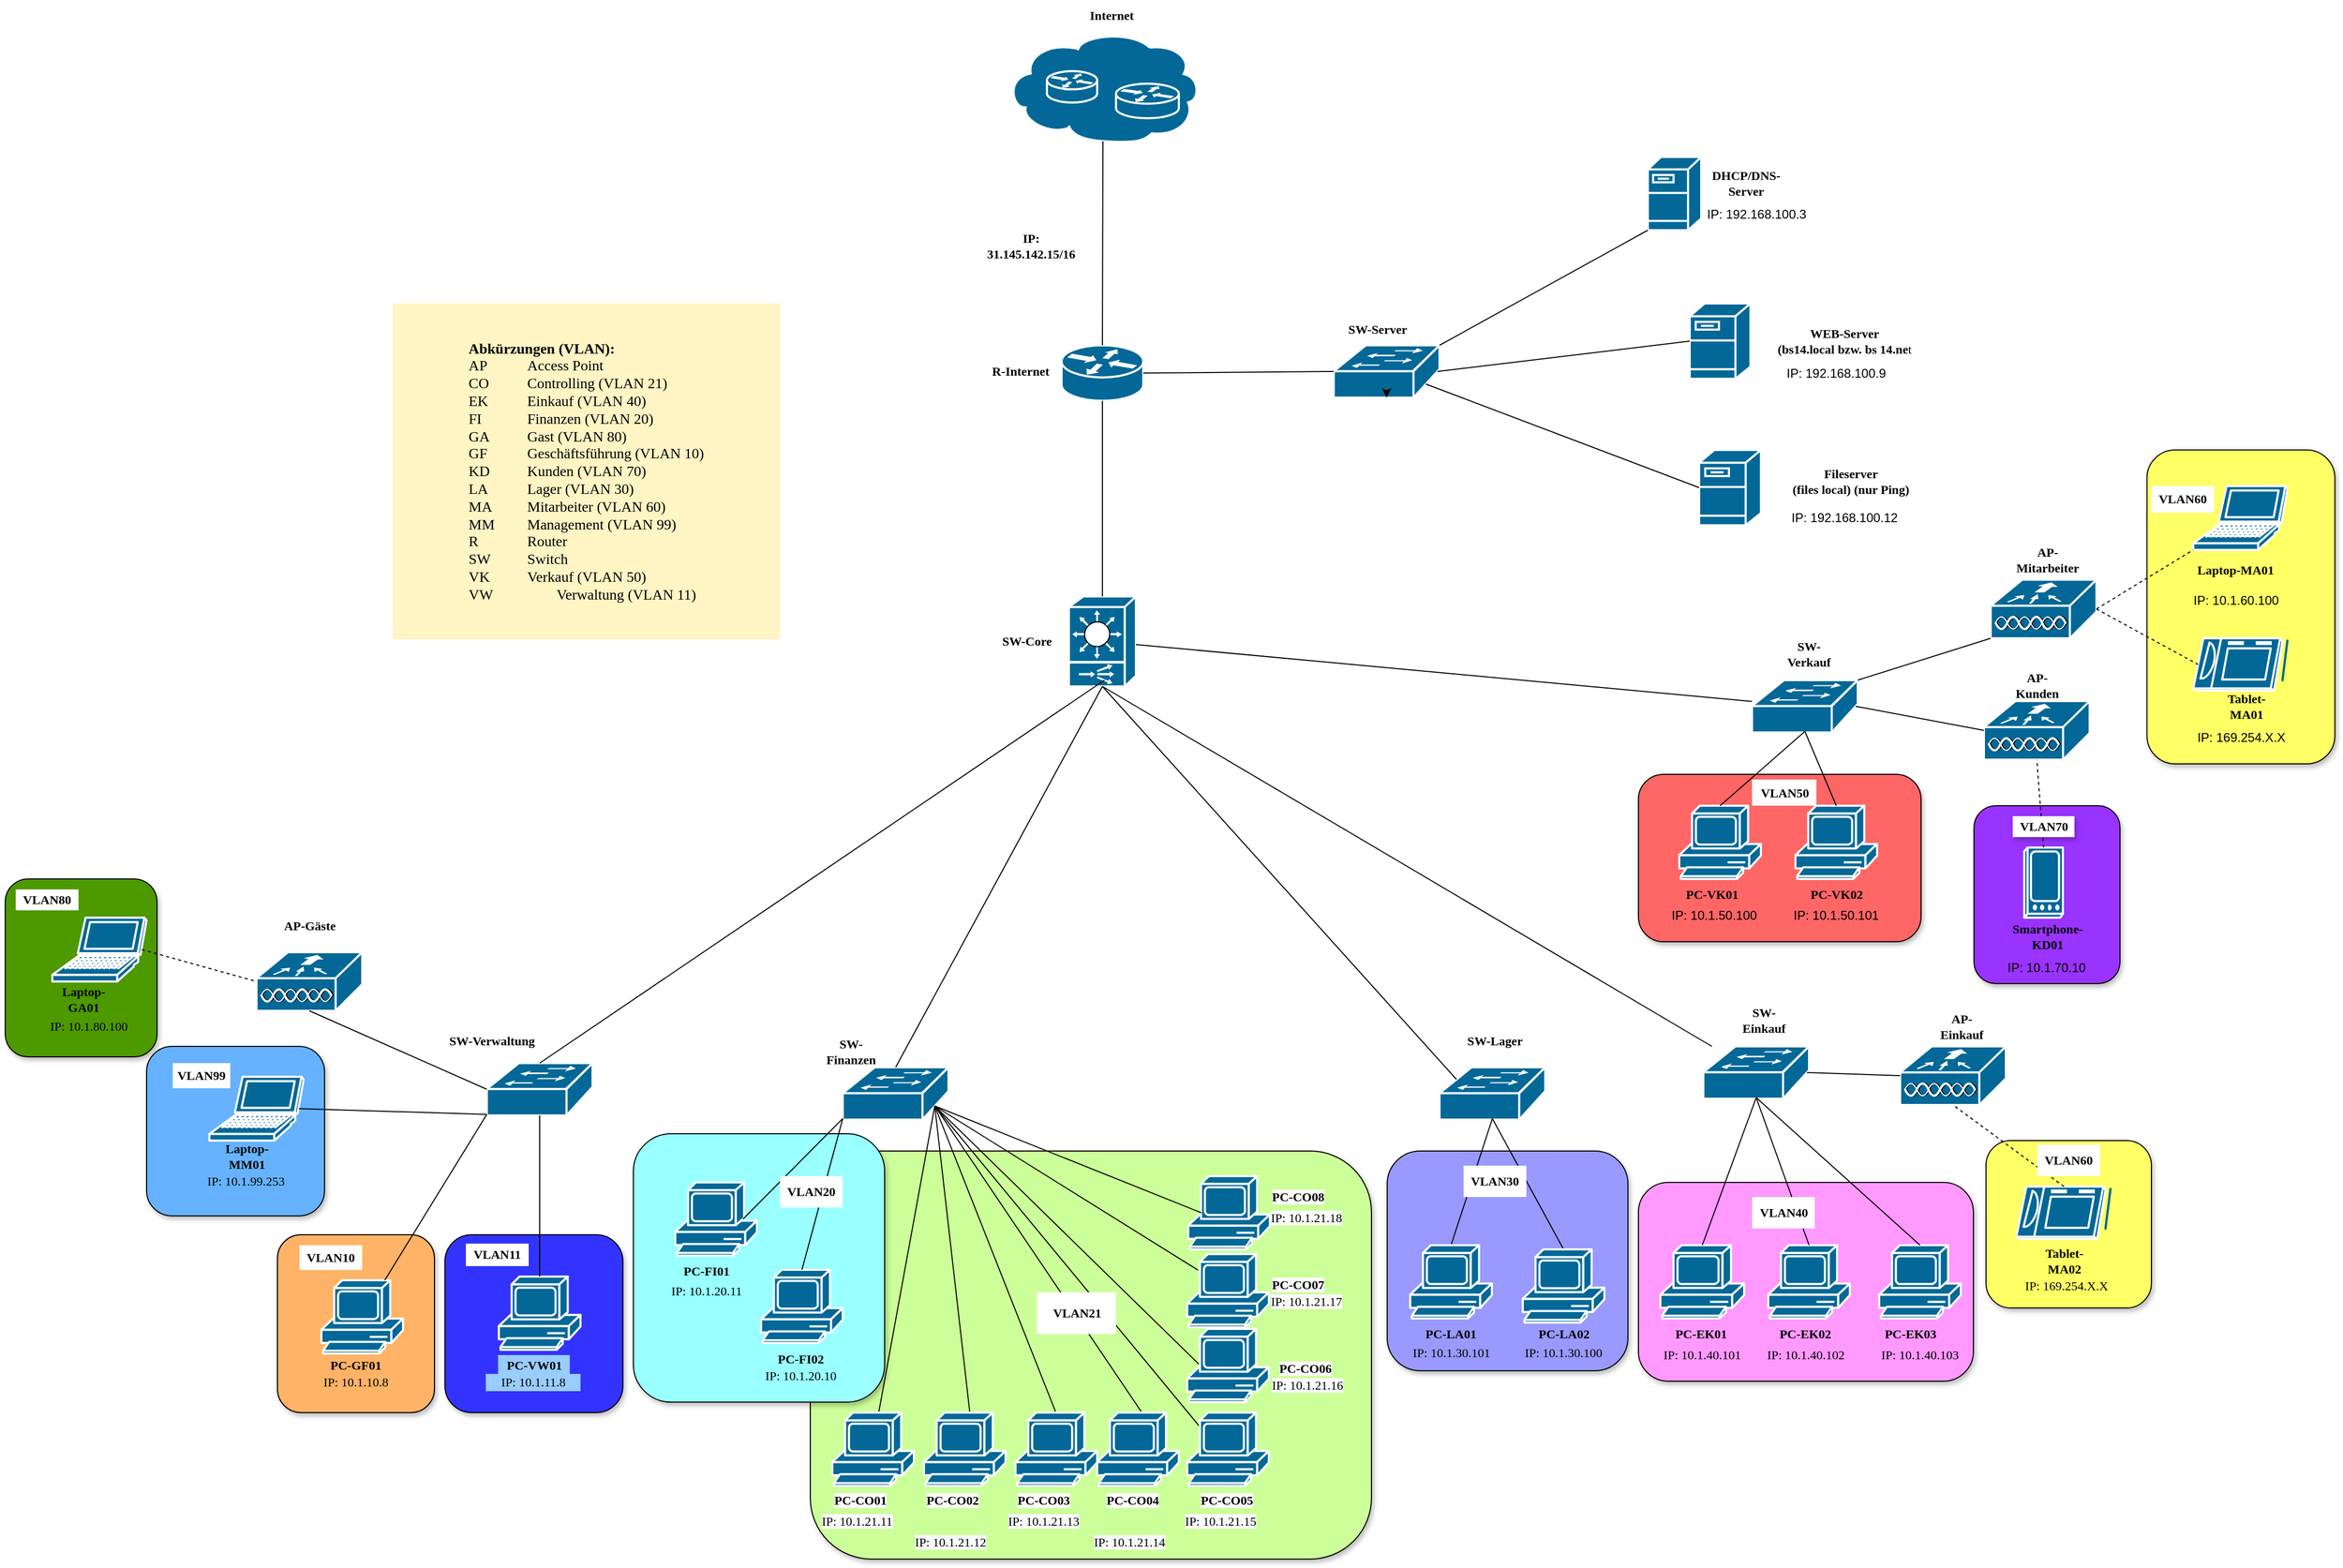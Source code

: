 <mxfile version="20.7.4" type="device" pages="2"><diagram id="6a731a19-8d31-9384-78a2-239565b7b9f0" name="Page-1"><mxGraphModel dx="4017" dy="2704" grid="1" gridSize="10" guides="1" tooltips="1" connect="1" arrows="1" fold="1" page="1" pageScale="1" pageWidth="827" pageHeight="1169" background="none" math="0" shadow="0"><root><mxCell id="0"/><mxCell id="1" parent="0"/><mxCell id="mEOYJ0np32L8o7PruEpJ-148" value="&lt;br&gt;" style="rounded=1;whiteSpace=wrap;html=1;fontFamily=Verdana;fontSize=14;fillColor=#CCFF99;shadow=1;" parent="1" vertex="1"><mxGeometry x="389" y="940" width="536" height="390" as="geometry"/></mxCell><mxCell id="mEOYJ0np32L8o7PruEpJ-160" value="" style="rounded=1;whiteSpace=wrap;html=1;shadow=1;fontFamily=Verdana;fontSize=14;fillColor=#4D9900;" parent="1" vertex="1"><mxGeometry x="-380" y="680" width="145" height="170" as="geometry"/></mxCell><mxCell id="mEOYJ0np32L8o7PruEpJ-158" value="" style="rounded=1;whiteSpace=wrap;html=1;shadow=1;fontFamily=Verdana;fontSize=14;fillColor=#66B2FF;" parent="1" vertex="1"><mxGeometry x="-245" y="840" width="170" height="162" as="geometry"/></mxCell><mxCell id="mEOYJ0np32L8o7PruEpJ-157" value="" style="rounded=1;whiteSpace=wrap;html=1;shadow=1;fontFamily=Verdana;fontSize=14;fillColor=#9933FF;" parent="1" vertex="1"><mxGeometry x="1500.5" y="610" width="139.5" height="170" as="geometry"/></mxCell><mxCell id="mEOYJ0np32L8o7PruEpJ-156" value="" style="rounded=1;whiteSpace=wrap;html=1;shadow=1;fontFamily=Verdana;fontSize=14;fillColor=#FFB366;" parent="1" vertex="1"><mxGeometry x="-120" y="1020" width="150" height="170" as="geometry"/></mxCell><mxCell id="mEOYJ0np32L8o7PruEpJ-155" value="" style="rounded=1;whiteSpace=wrap;html=1;shadow=1;fontFamily=Verdana;fontSize=14;fillColor=#3333FF;" parent="1" vertex="1"><mxGeometry x="40" y="1020" width="170" height="170" as="geometry"/></mxCell><mxCell id="mEOYJ0np32L8o7PruEpJ-154" value="" style="rounded=1;whiteSpace=wrap;html=1;shadow=1;fontFamily=Verdana;fontSize=14;fillColor=#FFFF66;" parent="1" vertex="1"><mxGeometry x="1665.75" y="270" width="179.5" height="300" as="geometry"/></mxCell><mxCell id="mEOYJ0np32L8o7PruEpJ-153" value="" style="rounded=1;whiteSpace=wrap;html=1;shadow=1;fontFamily=Verdana;fontSize=14;fillColor=#FFFF66;" parent="1" vertex="1"><mxGeometry x="1512" y="930" width="158" height="160" as="geometry"/></mxCell><mxCell id="mEOYJ0np32L8o7PruEpJ-152" value="" style="rounded=1;whiteSpace=wrap;html=1;shadow=1;fontFamily=Verdana;fontSize=14;fillColor=#FF6666;" parent="1" vertex="1"><mxGeometry x="1180" y="580" width="270" height="160" as="geometry"/></mxCell><mxCell id="mEOYJ0np32L8o7PruEpJ-151" value="" style="rounded=1;whiteSpace=wrap;html=1;shadow=1;fontFamily=Verdana;fontSize=14;fillColor=#FF99FF;" parent="1" vertex="1"><mxGeometry x="1180" y="970" width="320" height="190" as="geometry"/></mxCell><mxCell id="mEOYJ0np32L8o7PruEpJ-150" value="" style="rounded=1;whiteSpace=wrap;html=1;shadow=1;fontFamily=Verdana;fontSize=14;fillColor=#9999FF;" parent="1" vertex="1"><mxGeometry x="940" y="940" width="230" height="210" as="geometry"/></mxCell><mxCell id="mEOYJ0np32L8o7PruEpJ-149" value="" style="rounded=1;whiteSpace=wrap;html=1;shadow=1;fontFamily=Verdana;fontSize=14;fillColor=#99FFFF;" parent="1" vertex="1"><mxGeometry x="220" y="923.5" width="240" height="256.5" as="geometry"/></mxCell><mxCell id="ai4aoRLUz2qf5KrfDiqW-2257" value="" style="shape=mxgraph.cisco.switches.workgroup_switch;sketch=0;html=1;pointerEvents=1;dashed=0;fillColor=#036897;strokeColor=#ffffff;strokeWidth=2;verticalLabelPosition=bottom;verticalAlign=top;align=center;outlineConnect=0;" parent="1" vertex="1"><mxGeometry x="80" y="856" width="101" height="50" as="geometry"/></mxCell><mxCell id="ai4aoRLUz2qf5KrfDiqW-2258" value="" style="shape=mxgraph.cisco.switches.workgroup_switch;sketch=0;html=1;pointerEvents=1;dashed=0;fillColor=#036897;strokeColor=#ffffff;strokeWidth=2;verticalLabelPosition=bottom;verticalAlign=top;align=center;outlineConnect=0;" parent="1" vertex="1"><mxGeometry x="420" y="860" width="101" height="50" as="geometry"/></mxCell><mxCell id="ai4aoRLUz2qf5KrfDiqW-2259" value="" style="shape=mxgraph.cisco.switches.workgroup_switch;sketch=0;html=1;pointerEvents=1;dashed=0;fillColor=#036897;strokeColor=#ffffff;strokeWidth=2;verticalLabelPosition=bottom;verticalAlign=top;align=center;outlineConnect=0;" parent="1" vertex="1"><mxGeometry x="990" y="860" width="101" height="50" as="geometry"/></mxCell><mxCell id="ai4aoRLUz2qf5KrfDiqW-2260" value="" style="shape=mxgraph.cisco.switches.workgroup_switch;sketch=0;html=1;pointerEvents=1;dashed=0;fillColor=#036897;strokeColor=#ffffff;strokeWidth=2;verticalLabelPosition=bottom;verticalAlign=top;align=center;outlineConnect=0;" parent="1" vertex="1"><mxGeometry x="1242" y="840" width="101" height="50" as="geometry"/></mxCell><mxCell id="ai4aoRLUz2qf5KrfDiqW-2262" value="" style="shape=mxgraph.cisco.wireless.wlan_controller;sketch=0;html=1;pointerEvents=1;dashed=0;fillColor=#036897;strokeColor=#ffffff;strokeWidth=2;verticalLabelPosition=bottom;verticalAlign=top;align=center;outlineConnect=0;" parent="1" vertex="1"><mxGeometry x="-140" y="750" width="101" height="56" as="geometry"/></mxCell><mxCell id="ai4aoRLUz2qf5KrfDiqW-2263" value="" style="shape=mxgraph.cisco.wireless.wlan_controller;sketch=0;html=1;pointerEvents=1;dashed=0;fillColor=#036897;strokeColor=#ffffff;strokeWidth=2;verticalLabelPosition=bottom;verticalAlign=top;align=center;outlineConnect=0;" parent="1" vertex="1"><mxGeometry x="1430" y="840" width="101" height="56" as="geometry"/></mxCell><mxCell id="6tT2HprQFypEXnIM8_Wk-1" value="" style="shape=mxgraph.cisco.switches.workgroup_switch;sketch=0;html=1;pointerEvents=1;dashed=0;fillColor=#036897;strokeColor=#ffffff;strokeWidth=2;verticalLabelPosition=bottom;verticalAlign=top;align=center;outlineConnect=0;" parent="1" vertex="1"><mxGeometry x="1288.5" y="490" width="101" height="50" as="geometry"/></mxCell><mxCell id="6tT2HprQFypEXnIM8_Wk-2" value="" style="shape=mxgraph.cisco.switches.content_switch;sketch=0;html=1;pointerEvents=1;dashed=0;fillColor=#036897;strokeColor=#ffffff;strokeWidth=2;verticalLabelPosition=bottom;verticalAlign=top;align=center;outlineConnect=0;" parent="1" vertex="1"><mxGeometry x="636" y="410" width="64" height="86" as="geometry"/></mxCell><mxCell id="6tT2HprQFypEXnIM8_Wk-3" value="" style="shape=mxgraph.cisco.switches.workgroup_switch;sketch=0;html=1;pointerEvents=1;dashed=0;fillColor=#036897;strokeColor=#ffffff;strokeWidth=2;verticalLabelPosition=bottom;verticalAlign=top;align=center;outlineConnect=0;" parent="1" vertex="1"><mxGeometry x="889" y="170" width="101" height="50" as="geometry"/></mxCell><mxCell id="6tT2HprQFypEXnIM8_Wk-4" value="" style="shape=mxgraph.cisco.servers.fileserver;sketch=0;html=1;pointerEvents=1;dashed=0;fillColor=#036897;strokeColor=#ffffff;strokeWidth=2;verticalLabelPosition=bottom;verticalAlign=top;align=center;outlineConnect=0;" parent="1" vertex="1"><mxGeometry x="1238" y="270" width="59" height="72" as="geometry"/></mxCell><mxCell id="6tT2HprQFypEXnIM8_Wk-5" value="" style="shape=mxgraph.cisco.servers.fileserver;sketch=0;html=1;pointerEvents=1;dashed=0;fillColor=#036897;strokeColor=#ffffff;strokeWidth=2;verticalLabelPosition=bottom;verticalAlign=top;align=center;outlineConnect=0;" parent="1" vertex="1"><mxGeometry x="1229" y="130" width="58" height="72" as="geometry"/></mxCell><mxCell id="6tT2HprQFypEXnIM8_Wk-6" value="" style="shape=mxgraph.cisco.servers.fileserver;sketch=0;html=1;pointerEvents=1;dashed=0;fillColor=#036897;strokeColor=#ffffff;strokeWidth=2;verticalLabelPosition=bottom;verticalAlign=top;align=center;outlineConnect=0;" parent="1" vertex="1"><mxGeometry x="1189" y="-10" width="51" height="70" as="geometry"/></mxCell><mxCell id="xd5X37r0N2kOKBq_Jt6f-1" value="" style="endArrow=none;html=1;rounded=0;exitX=0.5;exitY=0;exitDx=0;exitDy=0;exitPerimeter=0;entryX=0.5;entryY=1;entryDx=0;entryDy=0;entryPerimeter=0;" parent="1" source="ai4aoRLUz2qf5KrfDiqW-2258" target="6tT2HprQFypEXnIM8_Wk-2" edge="1"><mxGeometry width="50" height="50" relative="1" as="geometry"><mxPoint x="780" y="680" as="sourcePoint"/><mxPoint x="830" y="630" as="targetPoint"/></mxGeometry></mxCell><mxCell id="xd5X37r0N2kOKBq_Jt6f-2" value="" style="endArrow=none;html=1;rounded=0;entryX=0.5;entryY=1;entryDx=0;entryDy=0;entryPerimeter=0;exitX=0.16;exitY=0.23;exitDx=0;exitDy=0;exitPerimeter=0;" parent="1" source="ai4aoRLUz2qf5KrfDiqW-2259" target="6tT2HprQFypEXnIM8_Wk-2" edge="1"><mxGeometry width="50" height="50" relative="1" as="geometry"><mxPoint x="780" y="680" as="sourcePoint"/><mxPoint x="830" y="630" as="targetPoint"/><Array as="points"/></mxGeometry></mxCell><mxCell id="xd5X37r0N2kOKBq_Jt6f-3" value="" style="endArrow=none;html=1;rounded=0;exitX=0.5;exitY=0;exitDx=0;exitDy=0;exitPerimeter=0;" parent="1" source="ai4aoRLUz2qf5KrfDiqW-2257" edge="1"><mxGeometry width="50" height="50" relative="1" as="geometry"><mxPoint x="780" y="680" as="sourcePoint"/><mxPoint x="670" y="490" as="targetPoint"/></mxGeometry></mxCell><mxCell id="xd5X37r0N2kOKBq_Jt6f-5" value="" style="endArrow=none;html=1;rounded=0;entryX=0.5;entryY=1;entryDx=0;entryDy=0;entryPerimeter=0;" parent="1" source="ai4aoRLUz2qf5KrfDiqW-2260" target="6tT2HprQFypEXnIM8_Wk-2" edge="1"><mxGeometry width="50" height="50" relative="1" as="geometry"><mxPoint x="780" y="680" as="sourcePoint"/><mxPoint x="660" y="500" as="targetPoint"/></mxGeometry></mxCell><mxCell id="xd5X37r0N2kOKBq_Jt6f-6" value="" style="endArrow=none;html=1;rounded=0;" parent="1" source="6tT2HprQFypEXnIM8_Wk-1" target="6tT2HprQFypEXnIM8_Wk-2" edge="1"><mxGeometry width="50" height="50" relative="1" as="geometry"><mxPoint x="780" y="680" as="sourcePoint"/><mxPoint x="830" y="630" as="targetPoint"/></mxGeometry></mxCell><mxCell id="mEOYJ0np32L8o7PruEpJ-1" value="" style="shape=mxgraph.cisco.computers_and_peripherals.laptop;sketch=0;html=1;pointerEvents=1;dashed=0;fillColor=#036897;strokeColor=#ffffff;strokeWidth=2;verticalLabelPosition=bottom;verticalAlign=top;align=center;outlineConnect=0;" parent="1" vertex="1"><mxGeometry x="-335" y="717" width="90" height="61" as="geometry"/></mxCell><mxCell id="mEOYJ0np32L8o7PruEpJ-2" style="edgeStyle=orthogonalEdgeStyle;rounded=0;orthogonalLoop=1;jettySize=auto;html=1;exitX=0.5;exitY=1;exitDx=0;exitDy=0;exitPerimeter=0;" parent="1" source="ai4aoRLUz2qf5KrfDiqW-2262" target="ai4aoRLUz2qf5KrfDiqW-2262" edge="1"><mxGeometry relative="1" as="geometry"/></mxCell><mxCell id="mEOYJ0np32L8o7PruEpJ-3" style="edgeStyle=orthogonalEdgeStyle;rounded=0;orthogonalLoop=1;jettySize=auto;html=1;exitX=0.5;exitY=1;exitDx=0;exitDy=0;exitPerimeter=0;" parent="1" source="ai4aoRLUz2qf5KrfDiqW-2262" target="ai4aoRLUz2qf5KrfDiqW-2262" edge="1"><mxGeometry relative="1" as="geometry"/></mxCell><mxCell id="mEOYJ0np32L8o7PruEpJ-4" value="" style="shape=mxgraph.cisco.computers_and_peripherals.pc;sketch=0;html=1;pointerEvents=1;dashed=0;fillColor=#036897;strokeColor=#ffffff;strokeWidth=2;verticalLabelPosition=bottom;verticalAlign=top;align=center;outlineConnect=0;" parent="1" vertex="1"><mxGeometry x="91.5" y="1060" width="78" height="70" as="geometry"/></mxCell><mxCell id="mEOYJ0np32L8o7PruEpJ-5" value="" style="shape=mxgraph.cisco.computers_and_peripherals.pc;sketch=0;html=1;pointerEvents=1;dashed=0;fillColor=#036897;strokeColor=#ffffff;strokeWidth=2;verticalLabelPosition=bottom;verticalAlign=top;align=center;outlineConnect=0;" parent="1" vertex="1"><mxGeometry x="-78" y="1063.5" width="78" height="70" as="geometry"/></mxCell><mxCell id="mEOYJ0np32L8o7PruEpJ-7" value="" style="shape=mxgraph.cisco.computers_and_peripherals.laptop;sketch=0;html=1;pointerEvents=1;dashed=0;fillColor=#036897;strokeColor=#ffffff;strokeWidth=2;verticalLabelPosition=bottom;verticalAlign=top;align=center;outlineConnect=0;" parent="1" vertex="1"><mxGeometry x="-185" y="869" width="90" height="61" as="geometry"/></mxCell><mxCell id="mEOYJ0np32L8o7PruEpJ-9" value="" style="endArrow=none;dashed=1;html=1;rounded=0;exitX=0.95;exitY=0.5;exitDx=0;exitDy=0;exitPerimeter=0;entryX=0;entryY=0.5;entryDx=0;entryDy=0;entryPerimeter=0;" parent="1" source="mEOYJ0np32L8o7PruEpJ-1" target="ai4aoRLUz2qf5KrfDiqW-2262" edge="1"><mxGeometry width="50" height="50" relative="1" as="geometry"><mxPoint x="-60" y="920" as="sourcePoint"/><mxPoint x="-10" y="870" as="targetPoint"/></mxGeometry></mxCell><mxCell id="mEOYJ0np32L8o7PruEpJ-10" value="" style="endArrow=none;html=1;rounded=0;exitX=0.95;exitY=0.5;exitDx=0;exitDy=0;exitPerimeter=0;entryX=0;entryY=0.98;entryDx=0;entryDy=0;entryPerimeter=0;" parent="1" source="mEOYJ0np32L8o7PruEpJ-7" target="ai4aoRLUz2qf5KrfDiqW-2257" edge="1"><mxGeometry width="50" height="50" relative="1" as="geometry"><mxPoint x="-100" y="930" as="sourcePoint"/><mxPoint x="-50" y="880" as="targetPoint"/></mxGeometry></mxCell><mxCell id="mEOYJ0np32L8o7PruEpJ-11" value="" style="endArrow=none;html=1;rounded=0;exitX=0.5;exitY=0;exitDx=0;exitDy=0;exitPerimeter=0;" parent="1" source="mEOYJ0np32L8o7PruEpJ-4" target="ai4aoRLUz2qf5KrfDiqW-2257" edge="1"><mxGeometry width="50" height="50" relative="1" as="geometry"><mxPoint x="131" y="1010" as="sourcePoint"/><mxPoint x="181" y="960" as="targetPoint"/></mxGeometry></mxCell><mxCell id="mEOYJ0np32L8o7PruEpJ-12" value="" style="endArrow=none;html=1;rounded=0;entryX=0;entryY=0.98;entryDx=0;entryDy=0;entryPerimeter=0;" parent="1" source="mEOYJ0np32L8o7PruEpJ-5" target="ai4aoRLUz2qf5KrfDiqW-2257" edge="1"><mxGeometry width="50" height="50" relative="1" as="geometry"><mxPoint x="20" y="1010" as="sourcePoint"/><mxPoint x="70" y="950" as="targetPoint"/><Array as="points"/></mxGeometry></mxCell><mxCell id="mEOYJ0np32L8o7PruEpJ-13" value="" style="endArrow=none;html=1;rounded=0;entryX=0;entryY=0.5;entryDx=0;entryDy=0;entryPerimeter=0;exitX=0.5;exitY=1;exitDx=0;exitDy=0;exitPerimeter=0;" parent="1" source="ai4aoRLUz2qf5KrfDiqW-2262" target="ai4aoRLUz2qf5KrfDiqW-2257" edge="1"><mxGeometry width="50" height="50" relative="1" as="geometry"><mxPoint x="-60" y="850" as="sourcePoint"/><mxPoint x="-50" y="880" as="targetPoint"/></mxGeometry></mxCell><mxCell id="mEOYJ0np32L8o7PruEpJ-14" value="&lt;p&gt;&lt;font face=&quot;Verdana&quot;&gt;&lt;b&gt;SW-Verwaltung&lt;/b&gt;&lt;/font&gt;&lt;/p&gt;" style="text;html=1;strokeColor=none;fillColor=none;align=center;verticalAlign=middle;whiteSpace=wrap;rounded=0;" parent="1" vertex="1"><mxGeometry x="40" y="820" width="90" height="30" as="geometry"/></mxCell><mxCell id="mEOYJ0np32L8o7PruEpJ-15" value="&lt;b&gt;Laptop-MM01&lt;br&gt;&lt;/b&gt;" style="text;html=1;strokeColor=none;fillColor=none;align=center;verticalAlign=middle;whiteSpace=wrap;rounded=0;fontFamily=Verdana;" parent="1" vertex="1"><mxGeometry x="-179.5" y="930" width="60" height="30" as="geometry"/></mxCell><mxCell id="mEOYJ0np32L8o7PruEpJ-16" value="&lt;b&gt;AP-Gäste&lt;/b&gt;" style="text;html=1;strokeColor=none;fillColor=none;align=center;verticalAlign=middle;whiteSpace=wrap;rounded=0;fontFamily=Verdana;" parent="1" vertex="1"><mxGeometry x="-119.5" y="710" width="60" height="30" as="geometry"/></mxCell><mxCell id="mEOYJ0np32L8o7PruEpJ-18" value="&lt;b&gt;Laptop-GA01&lt;/b&gt;" style="text;html=1;strokeColor=none;fillColor=none;align=center;verticalAlign=middle;whiteSpace=wrap;rounded=0;fontFamily=Verdana;" parent="1" vertex="1"><mxGeometry x="-335" y="780" width="60" height="30" as="geometry"/></mxCell><mxCell id="mEOYJ0np32L8o7PruEpJ-19" value="&lt;b&gt;PC-GF01&lt;/b&gt;" style="text;html=1;strokeColor=none;fillColor=none;align=center;verticalAlign=middle;whiteSpace=wrap;rounded=0;fontFamily=Verdana;" parent="1" vertex="1"><mxGeometry x="-75" y="1130" width="60" height="30" as="geometry"/></mxCell><mxCell id="mEOYJ0np32L8o7PruEpJ-20" value="&lt;b&gt;PC-VW01&lt;/b&gt;" style="text;html=1;strokeColor=none;fillColor=#99CCFF;align=center;verticalAlign=middle;whiteSpace=wrap;rounded=0;fontFamily=Verdana;" parent="1" vertex="1"><mxGeometry x="90.75" y="1135" width="68.5" height="20" as="geometry"/></mxCell><mxCell id="mEOYJ0np32L8o7PruEpJ-21" value="" style="shape=mxgraph.cisco.computers_and_peripherals.pc;sketch=0;html=1;pointerEvents=1;dashed=0;fillColor=#036897;strokeColor=#ffffff;strokeWidth=2;verticalLabelPosition=bottom;verticalAlign=top;align=center;outlineConnect=0;fontFamily=Verdana;" parent="1" vertex="1"><mxGeometry x="260" y="970" width="78" height="70" as="geometry"/></mxCell><mxCell id="mEOYJ0np32L8o7PruEpJ-22" value="" style="shape=mxgraph.cisco.computers_and_peripherals.pc;sketch=0;html=1;pointerEvents=1;dashed=0;fillColor=#036897;strokeColor=#ffffff;strokeWidth=2;verticalLabelPosition=bottom;verticalAlign=top;align=center;outlineConnect=0;fontFamily=Verdana;" parent="1" vertex="1"><mxGeometry x="342" y="1053.5" width="78" height="70" as="geometry"/></mxCell><mxCell id="mEOYJ0np32L8o7PruEpJ-23" value="" style="endArrow=none;html=1;rounded=0;fontFamily=Verdana;exitX=0.83;exitY=0.5;exitDx=0;exitDy=0;exitPerimeter=0;entryX=0;entryY=0.98;entryDx=0;entryDy=0;entryPerimeter=0;" parent="1" source="mEOYJ0np32L8o7PruEpJ-21" target="ai4aoRLUz2qf5KrfDiqW-2258" edge="1"><mxGeometry width="50" height="50" relative="1" as="geometry"><mxPoint x="490" y="1030" as="sourcePoint"/><mxPoint x="630" y="880" as="targetPoint"/></mxGeometry></mxCell><mxCell id="mEOYJ0np32L8o7PruEpJ-24" value="" style="endArrow=none;html=1;rounded=0;fontFamily=Verdana;exitX=0.5;exitY=0;exitDx=0;exitDy=0;exitPerimeter=0;entryX=0;entryY=0.98;entryDx=0;entryDy=0;entryPerimeter=0;" parent="1" source="mEOYJ0np32L8o7PruEpJ-22" target="ai4aoRLUz2qf5KrfDiqW-2258" edge="1"><mxGeometry width="50" height="50" relative="1" as="geometry"><mxPoint x="490" y="890" as="sourcePoint"/><mxPoint x="540" y="840" as="targetPoint"/></mxGeometry></mxCell><mxCell id="mEOYJ0np32L8o7PruEpJ-25" value="&lt;b&gt;PC-FI01&lt;/b&gt;" style="text;html=1;strokeColor=none;fillColor=none;align=center;verticalAlign=middle;whiteSpace=wrap;rounded=0;fontFamily=Verdana;" parent="1" vertex="1"><mxGeometry x="260" y="1040" width="60" height="30" as="geometry"/></mxCell><mxCell id="mEOYJ0np32L8o7PruEpJ-26" value="&lt;b style=&quot;border-color: var(--border-color);&quot;&gt;PC-FI02&lt;/b&gt;" style="text;html=1;strokeColor=none;fillColor=none;align=center;verticalAlign=middle;whiteSpace=wrap;rounded=0;fontFamily=Verdana;" parent="1" vertex="1"><mxGeometry x="350" y="1123.5" width="60" height="30" as="geometry"/></mxCell><mxCell id="mEOYJ0np32L8o7PruEpJ-29" value="&lt;b&gt;SW-Finanzen&lt;/b&gt;" style="text;html=1;strokeColor=none;fillColor=none;align=center;verticalAlign=middle;whiteSpace=wrap;rounded=0;fontFamily=Verdana;" parent="1" vertex="1"><mxGeometry x="398" y="830" width="60" height="30" as="geometry"/></mxCell><mxCell id="mEOYJ0np32L8o7PruEpJ-37" value="" style="shape=mxgraph.cisco.computers_and_peripherals.pc;sketch=0;html=1;pointerEvents=1;dashed=0;fillColor=#036897;strokeColor=#ffffff;strokeWidth=2;verticalLabelPosition=bottom;verticalAlign=top;align=center;outlineConnect=0;fontFamily=Verdana;" parent="1" vertex="1"><mxGeometry x="750" y="964" width="78" height="70" as="geometry"/></mxCell><mxCell id="mEOYJ0np32L8o7PruEpJ-45" value="" style="endArrow=none;html=1;rounded=0;fontFamily=Verdana;exitX=0.5;exitY=0;exitDx=0;exitDy=0;exitPerimeter=0;entryX=0.87;entryY=0.74;entryDx=0;entryDy=0;entryPerimeter=0;" parent="1" target="ai4aoRLUz2qf5KrfDiqW-2258" edge="1"><mxGeometry width="50" height="50" relative="1" as="geometry"><mxPoint x="452.5" y="1200" as="sourcePoint"/><mxPoint x="700" y="860" as="targetPoint"/></mxGeometry></mxCell><mxCell id="mEOYJ0np32L8o7PruEpJ-46" value="" style="endArrow=none;html=1;rounded=0;fontFamily=Verdana;exitX=0.5;exitY=0;exitDx=0;exitDy=0;exitPerimeter=0;entryX=0.87;entryY=0.74;entryDx=0;entryDy=0;entryPerimeter=0;" parent="1" target="ai4aoRLUz2qf5KrfDiqW-2258" edge="1"><mxGeometry width="50" height="50" relative="1" as="geometry"><mxPoint x="542.5" y="1200" as="sourcePoint"/><mxPoint x="700" y="860" as="targetPoint"/></mxGeometry></mxCell><mxCell id="mEOYJ0np32L8o7PruEpJ-47" value="" style="endArrow=none;html=1;rounded=0;fontFamily=Verdana;exitX=0.5;exitY=0;exitDx=0;exitDy=0;exitPerimeter=0;entryX=0.87;entryY=0.74;entryDx=0;entryDy=0;entryPerimeter=0;" parent="1" target="ai4aoRLUz2qf5KrfDiqW-2258" edge="1"><mxGeometry width="50" height="50" relative="1" as="geometry"><mxPoint x="627.5" y="1200" as="sourcePoint"/><mxPoint x="700" y="860" as="targetPoint"/></mxGeometry></mxCell><mxCell id="mEOYJ0np32L8o7PruEpJ-48" value="" style="endArrow=none;html=1;rounded=0;fontFamily=Verdana;exitX=0.5;exitY=0;exitDx=0;exitDy=0;exitPerimeter=0;" parent="1" edge="1"><mxGeometry width="50" height="50" relative="1" as="geometry"><mxPoint x="712.5" y="1200" as="sourcePoint"/><mxPoint x="510" y="900" as="targetPoint"/></mxGeometry></mxCell><mxCell id="mEOYJ0np32L8o7PruEpJ-49" value="" style="endArrow=none;html=1;rounded=0;fontFamily=Verdana;exitX=0.115;exitY=0.12;exitDx=0;exitDy=0;exitPerimeter=0;entryX=0.87;entryY=0.74;entryDx=0;entryDy=0;entryPerimeter=0;" parent="1" target="ai4aoRLUz2qf5KrfDiqW-2258" edge="1"><mxGeometry width="50" height="50" relative="1" as="geometry"><mxPoint x="764.775" y="1208.04" as="sourcePoint"/><mxPoint x="700" y="860" as="targetPoint"/></mxGeometry></mxCell><mxCell id="mEOYJ0np32L8o7PruEpJ-50" value="" style="endArrow=none;html=1;rounded=0;fontFamily=Verdana;entryX=0.87;entryY=0.74;entryDx=0;entryDy=0;entryPerimeter=0;exitX=0.16;exitY=0.5;exitDx=0;exitDy=0;exitPerimeter=0;" parent="1" source="mEOYJ0np32L8o7PruEpJ-77" target="ai4aoRLUz2qf5KrfDiqW-2258" edge="1"><mxGeometry width="50" height="50" relative="1" as="geometry"><mxPoint x="680" y="1080" as="sourcePoint"/><mxPoint x="700" y="860" as="targetPoint"/></mxGeometry></mxCell><mxCell id="mEOYJ0np32L8o7PruEpJ-51" value="" style="endArrow=none;html=1;rounded=0;fontFamily=Verdana;entryX=0.87;entryY=0.74;entryDx=0;entryDy=0;entryPerimeter=0;exitX=0.132;exitY=0.219;exitDx=0;exitDy=0;exitPerimeter=0;" parent="1" source="mEOYJ0np32L8o7PruEpJ-71" target="ai4aoRLUz2qf5KrfDiqW-2258" edge="1"><mxGeometry width="50" height="50" relative="1" as="geometry"><mxPoint x="700" y="1020" as="sourcePoint"/><mxPoint x="700" y="860" as="targetPoint"/></mxGeometry></mxCell><mxCell id="mEOYJ0np32L8o7PruEpJ-52" value="" style="endArrow=none;html=1;rounded=0;fontFamily=Verdana;exitX=0.16;exitY=0.5;exitDx=0;exitDy=0;exitPerimeter=0;entryX=0.87;entryY=0.74;entryDx=0;entryDy=0;entryPerimeter=0;" parent="1" source="mEOYJ0np32L8o7PruEpJ-37" target="ai4aoRLUz2qf5KrfDiqW-2258" edge="1"><mxGeometry width="50" height="50" relative="1" as="geometry"><mxPoint x="650" y="910" as="sourcePoint"/><mxPoint x="700" y="860" as="targetPoint"/></mxGeometry></mxCell><mxCell id="mEOYJ0np32L8o7PruEpJ-53" value="&lt;b style=&quot;border-color: var(--border-color); color: rgb(0, 0, 0); font-family: Verdana; font-size: 12px; font-style: normal; font-variant-ligatures: normal; font-variant-caps: normal; letter-spacing: normal; orphans: 2; text-align: center; text-indent: 0px; text-transform: none; widows: 2; word-spacing: 0px; -webkit-text-stroke-width: 0px; background-color: rgb(251, 251, 251); text-decoration-thickness: initial; text-decoration-style: initial; text-decoration-color: initial;&quot;&gt;PC-CO01&lt;/b&gt;" style="text;whiteSpace=wrap;html=1;fontFamily=Verdana;" parent="1" vertex="1"><mxGeometry x="410" y="1260" width="90" height="40" as="geometry"/></mxCell><mxCell id="mEOYJ0np32L8o7PruEpJ-54" value="&lt;b style=&quot;border-color: var(--border-color); color: rgb(0, 0, 0); font-family: Verdana; font-size: 12px; font-style: normal; font-variant-ligatures: normal; font-variant-caps: normal; letter-spacing: normal; orphans: 2; text-align: center; text-indent: 0px; text-transform: none; widows: 2; word-spacing: 0px; -webkit-text-stroke-width: 0px; background-color: rgb(251, 251, 251); text-decoration-thickness: initial; text-decoration-style: initial; text-decoration-color: initial;&quot;&gt;PC-CO02&lt;/b&gt;" style="text;whiteSpace=wrap;html=1;fontFamily=Verdana;" parent="1" vertex="1"><mxGeometry x="497.5" y="1260" width="72.5" height="40" as="geometry"/></mxCell><mxCell id="mEOYJ0np32L8o7PruEpJ-55" value="&lt;b style=&quot;border-color: var(--border-color); color: rgb(0, 0, 0); font-family: Verdana; font-size: 12px; font-style: normal; font-variant-ligatures: normal; font-variant-caps: normal; letter-spacing: normal; orphans: 2; text-align: center; text-indent: 0px; text-transform: none; widows: 2; word-spacing: 0px; -webkit-text-stroke-width: 0px; background-color: rgb(251, 251, 251); text-decoration-thickness: initial; text-decoration-style: initial; text-decoration-color: initial;&quot;&gt;PC-CO03&lt;/b&gt;" style="text;whiteSpace=wrap;html=1;fontFamily=Verdana;" parent="1" vertex="1"><mxGeometry x="585" y="1260" width="90" height="40" as="geometry"/></mxCell><mxCell id="mEOYJ0np32L8o7PruEpJ-56" value="&lt;b style=&quot;border-color: var(--border-color); color: rgb(0, 0, 0); font-family: Verdana; font-size: 12px; font-style: normal; font-variant-ligatures: normal; font-variant-caps: normal; letter-spacing: normal; orphans: 2; text-align: center; text-indent: 0px; text-transform: none; widows: 2; word-spacing: 0px; -webkit-text-stroke-width: 0px; background-color: rgb(251, 251, 251); text-decoration-thickness: initial; text-decoration-style: initial; text-decoration-color: initial;&quot;&gt;PC-CO04&lt;/b&gt;" style="text;whiteSpace=wrap;html=1;fontFamily=Verdana;" parent="1" vertex="1"><mxGeometry x="670" y="1260" width="90" height="40" as="geometry"/></mxCell><mxCell id="mEOYJ0np32L8o7PruEpJ-57" value="&lt;b style=&quot;border-color: var(--border-color); color: rgb(0, 0, 0); font-family: Verdana; font-size: 12px; font-style: normal; font-variant-ligatures: normal; font-variant-caps: normal; letter-spacing: normal; orphans: 2; text-align: center; text-indent: 0px; text-transform: none; widows: 2; word-spacing: 0px; -webkit-text-stroke-width: 0px; background-color: rgb(251, 251, 251); text-decoration-thickness: initial; text-decoration-style: initial; text-decoration-color: initial;&quot;&gt;PC-CO05&lt;/b&gt;" style="text;whiteSpace=wrap;html=1;fontFamily=Verdana;" parent="1" vertex="1"><mxGeometry x="760" y="1260" width="90" height="40" as="geometry"/></mxCell><mxCell id="mEOYJ0np32L8o7PruEpJ-58" value="&lt;b style=&quot;border-color: var(--border-color); color: rgb(0, 0, 0); font-family: Verdana; font-size: 12px; font-style: normal; font-variant-ligatures: normal; font-variant-caps: normal; letter-spacing: normal; orphans: 2; text-align: center; text-indent: 0px; text-transform: none; widows: 2; word-spacing: 0px; -webkit-text-stroke-width: 0px; background-color: rgb(251, 251, 251); text-decoration-thickness: initial; text-decoration-style: initial; text-decoration-color: initial;&quot;&gt;PC-CO06&lt;/b&gt;" style="text;whiteSpace=wrap;html=1;fontFamily=Verdana;" parent="1" vertex="1"><mxGeometry x="835" y="1133.5" width="90" height="40" as="geometry"/></mxCell><mxCell id="mEOYJ0np32L8o7PruEpJ-59" value="&lt;b style=&quot;border-color: var(--border-color); color: rgb(0, 0, 0); font-family: Verdana; font-size: 12px; font-style: normal; font-variant-ligatures: normal; font-variant-caps: normal; letter-spacing: normal; orphans: 2; text-align: center; text-indent: 0px; text-transform: none; widows: 2; word-spacing: 0px; -webkit-text-stroke-width: 0px; background-color: rgb(251, 251, 251); text-decoration-thickness: initial; text-decoration-style: initial; text-decoration-color: initial;&quot;&gt;PC-CO07&lt;/b&gt;" style="text;whiteSpace=wrap;html=1;fontFamily=Verdana;" parent="1" vertex="1"><mxGeometry x="828" y="1053.5" width="90" height="40" as="geometry"/></mxCell><mxCell id="mEOYJ0np32L8o7PruEpJ-60" value="&lt;b style=&quot;border-color: var(--border-color); color: rgb(0, 0, 0); font-family: Verdana; font-size: 12px; font-style: normal; font-variant-ligatures: normal; font-variant-caps: normal; letter-spacing: normal; orphans: 2; text-align: center; text-indent: 0px; text-transform: none; widows: 2; word-spacing: 0px; -webkit-text-stroke-width: 0px; background-color: rgb(251, 251, 251); text-decoration-thickness: initial; text-decoration-style: initial; text-decoration-color: initial;&quot;&gt;PC-CO08&lt;/b&gt;" style="text;whiteSpace=wrap;html=1;fontFamily=Verdana;" parent="1" vertex="1"><mxGeometry x="828" y="970" width="90" height="40" as="geometry"/></mxCell><mxCell id="mEOYJ0np32L8o7PruEpJ-63" value="&lt;b&gt;PC-LA01&lt;/b&gt;" style="text;html=1;strokeColor=none;fillColor=none;align=center;verticalAlign=middle;whiteSpace=wrap;rounded=0;fontFamily=Verdana;" parent="1" vertex="1"><mxGeometry x="971" y="1100" width="60" height="30" as="geometry"/></mxCell><mxCell id="mEOYJ0np32L8o7PruEpJ-64" value="&lt;b&gt;PC-LA02&lt;/b&gt;" style="text;html=1;strokeColor=none;fillColor=none;align=center;verticalAlign=middle;whiteSpace=wrap;rounded=0;fontFamily=Verdana;" parent="1" vertex="1"><mxGeometry x="1078.5" y="1100" width="60" height="30" as="geometry"/></mxCell><mxCell id="mEOYJ0np32L8o7PruEpJ-65" value="" style="endArrow=none;html=1;rounded=0;fontFamily=Verdana;exitX=0.5;exitY=0;exitDx=0;exitDy=0;exitPerimeter=0;entryX=0.5;entryY=0.98;entryDx=0;entryDy=0;entryPerimeter=0;" parent="1" source="mEOYJ0np32L8o7PruEpJ-73" target="ai4aoRLUz2qf5KrfDiqW-2259" edge="1"><mxGeometry width="50" height="50" relative="1" as="geometry"><mxPoint x="1007.5" y="1034.0" as="sourcePoint"/><mxPoint x="1120" y="1000" as="targetPoint"/></mxGeometry></mxCell><mxCell id="mEOYJ0np32L8o7PruEpJ-66" value="" style="endArrow=none;html=1;rounded=0;fontFamily=Verdana;entryX=0.5;entryY=0.98;entryDx=0;entryDy=0;entryPerimeter=0;exitX=0.5;exitY=0;exitDx=0;exitDy=0;exitPerimeter=0;" parent="1" source="mEOYJ0np32L8o7PruEpJ-72" target="ai4aoRLUz2qf5KrfDiqW-2259" edge="1"><mxGeometry width="50" height="50" relative="1" as="geometry"><mxPoint x="1108.5" y="1034.0" as="sourcePoint"/><mxPoint x="1120" y="1000" as="targetPoint"/></mxGeometry></mxCell><mxCell id="mEOYJ0np32L8o7PruEpJ-67" value="&lt;b&gt;SW-Lager&lt;/b&gt;" style="text;html=1;strokeColor=none;fillColor=none;align=center;verticalAlign=middle;whiteSpace=wrap;rounded=0;fontFamily=Verdana;" parent="1" vertex="1"><mxGeometry x="1006" y="820" width="74" height="30" as="geometry"/></mxCell><mxCell id="mEOYJ0np32L8o7PruEpJ-68" value="&lt;b&gt;SW-Einkauf&lt;/b&gt;" style="text;html=1;strokeColor=none;fillColor=none;align=center;verticalAlign=middle;whiteSpace=wrap;rounded=0;fontFamily=Verdana;" parent="1" vertex="1"><mxGeometry x="1270" y="800" width="60" height="30" as="geometry"/></mxCell><mxCell id="mEOYJ0np32L8o7PruEpJ-69" value="" style="shape=mxgraph.cisco.computers_and_peripherals.pc;sketch=0;html=1;pointerEvents=1;dashed=0;fillColor=#036897;strokeColor=#ffffff;strokeWidth=2;verticalLabelPosition=bottom;verticalAlign=top;align=center;outlineConnect=0;fontFamily=Verdana;" parent="1" vertex="1"><mxGeometry x="1304" y="1030" width="78" height="70" as="geometry"/></mxCell><mxCell id="mEOYJ0np32L8o7PruEpJ-70" value="" style="shape=mxgraph.cisco.computers_and_peripherals.pc;sketch=0;html=1;pointerEvents=1;dashed=0;fillColor=#036897;strokeColor=#ffffff;strokeWidth=2;verticalLabelPosition=bottom;verticalAlign=top;align=center;outlineConnect=0;fontFamily=Verdana;" parent="1" vertex="1"><mxGeometry x="1201" y="1030" width="80" height="70" as="geometry"/></mxCell><mxCell id="mEOYJ0np32L8o7PruEpJ-71" value="" style="shape=mxgraph.cisco.computers_and_peripherals.pc;sketch=0;html=1;pointerEvents=1;dashed=0;fillColor=#036897;strokeColor=#ffffff;strokeWidth=2;verticalLabelPosition=bottom;verticalAlign=top;align=center;outlineConnect=0;fontFamily=Verdana;" parent="1" vertex="1"><mxGeometry x="749" y="1038.5" width="78" height="70" as="geometry"/></mxCell><mxCell id="mEOYJ0np32L8o7PruEpJ-72" value="" style="shape=mxgraph.cisco.computers_and_peripherals.pc;sketch=0;html=1;pointerEvents=1;dashed=0;fillColor=#036897;strokeColor=#ffffff;strokeWidth=2;verticalLabelPosition=bottom;verticalAlign=top;align=center;outlineConnect=0;fontFamily=Verdana;" parent="1" vertex="1"><mxGeometry x="1069.5" y="1034" width="78" height="70" as="geometry"/></mxCell><mxCell id="mEOYJ0np32L8o7PruEpJ-73" value="" style="shape=mxgraph.cisco.computers_and_peripherals.pc;sketch=0;html=1;pointerEvents=1;dashed=0;fillColor=#036897;strokeColor=#ffffff;strokeWidth=2;verticalLabelPosition=bottom;verticalAlign=top;align=center;outlineConnect=0;fontFamily=Verdana;" parent="1" vertex="1"><mxGeometry x="962" y="1030" width="78" height="70" as="geometry"/></mxCell><mxCell id="mEOYJ0np32L8o7PruEpJ-74" value="" style="shape=mxgraph.cisco.computers_and_peripherals.pc;sketch=0;html=1;pointerEvents=1;dashed=0;fillColor=#036897;strokeColor=#ffffff;strokeWidth=2;verticalLabelPosition=bottom;verticalAlign=top;align=center;outlineConnect=0;fontFamily=Verdana;" parent="1" vertex="1"><mxGeometry x="585" y="1190" width="78" height="70" as="geometry"/></mxCell><mxCell id="mEOYJ0np32L8o7PruEpJ-75" value="" style="shape=mxgraph.cisco.computers_and_peripherals.pc;sketch=0;html=1;pointerEvents=1;dashed=0;fillColor=#036897;strokeColor=#ffffff;strokeWidth=2;verticalLabelPosition=bottom;verticalAlign=top;align=center;outlineConnect=0;fontFamily=Verdana;" parent="1" vertex="1"><mxGeometry x="497.5" y="1190" width="78" height="70" as="geometry"/></mxCell><mxCell id="mEOYJ0np32L8o7PruEpJ-76" value="" style="shape=mxgraph.cisco.computers_and_peripherals.pc;sketch=0;html=1;pointerEvents=1;dashed=0;fillColor=#036897;strokeColor=#ffffff;strokeWidth=2;verticalLabelPosition=bottom;verticalAlign=top;align=center;outlineConnect=0;fontFamily=Verdana;" parent="1" vertex="1"><mxGeometry x="410" y="1190" width="78" height="70" as="geometry"/></mxCell><mxCell id="mEOYJ0np32L8o7PruEpJ-77" value="" style="shape=mxgraph.cisco.computers_and_peripherals.pc;sketch=0;html=1;pointerEvents=1;dashed=0;fillColor=#036897;strokeColor=#ffffff;strokeWidth=2;verticalLabelPosition=bottom;verticalAlign=top;align=center;outlineConnect=0;fontFamily=Verdana;" parent="1" vertex="1"><mxGeometry x="749" y="1110" width="78" height="70" as="geometry"/></mxCell><mxCell id="mEOYJ0np32L8o7PruEpJ-79" value="" style="shape=mxgraph.cisco.computers_and_peripherals.pc;sketch=0;html=1;pointerEvents=1;dashed=0;fillColor=#036897;strokeColor=#ffffff;strokeWidth=2;verticalLabelPosition=bottom;verticalAlign=top;align=center;outlineConnect=0;fontFamily=Verdana;" parent="1" vertex="1"><mxGeometry x="663" y="1190" width="78" height="70" as="geometry"/></mxCell><mxCell id="mEOYJ0np32L8o7PruEpJ-80" value="" style="shape=mxgraph.cisco.computers_and_peripherals.pc;sketch=0;html=1;pointerEvents=1;dashed=0;fillColor=#036897;strokeColor=#ffffff;strokeWidth=2;verticalLabelPosition=bottom;verticalAlign=top;align=center;outlineConnect=0;fontFamily=Verdana;" parent="1" vertex="1"><mxGeometry x="749" y="1190" width="78" height="70" as="geometry"/></mxCell><mxCell id="mEOYJ0np32L8o7PruEpJ-81" value="" style="shape=mxgraph.cisco.computers_and_peripherals.pc;sketch=0;html=1;pointerEvents=1;dashed=0;fillColor=#036897;strokeColor=#ffffff;strokeWidth=2;verticalLabelPosition=bottom;verticalAlign=top;align=center;outlineConnect=0;fontFamily=Verdana;" parent="1" vertex="1"><mxGeometry x="1410" y="1030" width="78" height="70" as="geometry"/></mxCell><mxCell id="mEOYJ0np32L8o7PruEpJ-82" value="" style="endArrow=none;html=1;rounded=0;fontFamily=Verdana;exitX=0.5;exitY=0;exitDx=0;exitDy=0;exitPerimeter=0;entryX=0.5;entryY=0.98;entryDx=0;entryDy=0;entryPerimeter=0;" parent="1" source="mEOYJ0np32L8o7PruEpJ-70" target="ai4aoRLUz2qf5KrfDiqW-2260" edge="1"><mxGeometry width="50" height="50" relative="1" as="geometry"><mxPoint x="1200" y="970" as="sourcePoint"/><mxPoint x="1250" y="920" as="targetPoint"/></mxGeometry></mxCell><mxCell id="mEOYJ0np32L8o7PruEpJ-83" value="" style="endArrow=none;html=1;rounded=0;fontFamily=Verdana;exitX=0.5;exitY=0;exitDx=0;exitDy=0;exitPerimeter=0;entryX=0.5;entryY=0.98;entryDx=0;entryDy=0;entryPerimeter=0;" parent="1" source="mEOYJ0np32L8o7PruEpJ-69" target="ai4aoRLUz2qf5KrfDiqW-2260" edge="1"><mxGeometry width="50" height="50" relative="1" as="geometry"><mxPoint x="1200" y="970" as="sourcePoint"/><mxPoint x="1250" y="920" as="targetPoint"/></mxGeometry></mxCell><mxCell id="mEOYJ0np32L8o7PruEpJ-84" value="" style="endArrow=none;html=1;rounded=0;fontFamily=Verdana;exitX=0.5;exitY=0;exitDx=0;exitDy=0;exitPerimeter=0;entryX=0.5;entryY=0.98;entryDx=0;entryDy=0;entryPerimeter=0;" parent="1" source="mEOYJ0np32L8o7PruEpJ-81" target="ai4aoRLUz2qf5KrfDiqW-2260" edge="1"><mxGeometry width="50" height="50" relative="1" as="geometry"><mxPoint x="1200" y="970" as="sourcePoint"/><mxPoint x="1250" y="920" as="targetPoint"/></mxGeometry></mxCell><mxCell id="mEOYJ0np32L8o7PruEpJ-85" value="" style="endArrow=none;html=1;rounded=0;fontFamily=Verdana;exitX=0.98;exitY=0.5;exitDx=0;exitDy=0;exitPerimeter=0;entryX=0;entryY=0.5;entryDx=0;entryDy=0;entryPerimeter=0;" parent="1" source="ai4aoRLUz2qf5KrfDiqW-2260" target="ai4aoRLUz2qf5KrfDiqW-2263" edge="1"><mxGeometry width="50" height="50" relative="1" as="geometry"><mxPoint x="1200" y="970" as="sourcePoint"/><mxPoint x="1250" y="920" as="targetPoint"/></mxGeometry></mxCell><mxCell id="mEOYJ0np32L8o7PruEpJ-86" value="" style="shape=mxgraph.cisco.computers_and_peripherals.tablet;sketch=0;html=1;pointerEvents=1;dashed=0;fillColor=#036897;strokeColor=#ffffff;strokeWidth=2;verticalLabelPosition=bottom;verticalAlign=top;align=center;outlineConnect=0;fontFamily=Verdana;" parent="1" vertex="1"><mxGeometry x="1541" y="974" width="91" height="50" as="geometry"/></mxCell><mxCell id="mEOYJ0np32L8o7PruEpJ-87" value="" style="endArrow=none;dashed=1;html=1;rounded=0;fontFamily=Verdana;exitX=0.5;exitY=0;exitDx=0;exitDy=0;exitPerimeter=0;entryX=0.5;entryY=1;entryDx=0;entryDy=0;entryPerimeter=0;" parent="1" source="mEOYJ0np32L8o7PruEpJ-86" target="ai4aoRLUz2qf5KrfDiqW-2263" edge="1"><mxGeometry width="50" height="50" relative="1" as="geometry"><mxPoint x="1410" y="970" as="sourcePoint"/><mxPoint x="1460" y="920" as="targetPoint"/></mxGeometry></mxCell><mxCell id="mEOYJ0np32L8o7PruEpJ-88" value="&lt;b&gt;PC-EK03&lt;/b&gt;" style="text;html=1;strokeColor=none;fillColor=none;align=center;verticalAlign=middle;whiteSpace=wrap;rounded=0;fontFamily=Verdana;" parent="1" vertex="1"><mxGeometry x="1410" y="1100" width="60" height="30" as="geometry"/></mxCell><mxCell id="mEOYJ0np32L8o7PruEpJ-89" value="&lt;b&gt;PC-EK02&lt;/b&gt;" style="text;html=1;strokeColor=none;fillColor=none;align=center;verticalAlign=middle;whiteSpace=wrap;rounded=0;fontFamily=Verdana;" parent="1" vertex="1"><mxGeometry x="1304.5" y="1100" width="69" height="30" as="geometry"/></mxCell><mxCell id="mEOYJ0np32L8o7PruEpJ-90" value="&lt;b&gt;PC-EK01&lt;/b&gt;" style="text;html=1;strokeColor=none;fillColor=none;align=center;verticalAlign=middle;whiteSpace=wrap;rounded=0;fontFamily=Verdana;" parent="1" vertex="1"><mxGeometry x="1210" y="1100" width="60" height="30" as="geometry"/></mxCell><mxCell id="mEOYJ0np32L8o7PruEpJ-91" value="&lt;b&gt;Tablet-MA02&lt;/b&gt;" style="text;html=1;strokeColor=none;fillColor=none;align=center;verticalAlign=middle;whiteSpace=wrap;rounded=0;fontFamily=Verdana;" parent="1" vertex="1"><mxGeometry x="1556.5" y="1030" width="60" height="30" as="geometry"/></mxCell><mxCell id="mEOYJ0np32L8o7PruEpJ-92" value="&lt;b&gt;AP-Einkauf&lt;/b&gt;" style="text;html=1;strokeColor=none;fillColor=none;align=center;verticalAlign=middle;whiteSpace=wrap;rounded=0;fontFamily=Verdana;" parent="1" vertex="1"><mxGeometry x="1459" y="806" width="60" height="30" as="geometry"/></mxCell><mxCell id="mEOYJ0np32L8o7PruEpJ-93" value="&lt;b&gt;SW-Verkauf&lt;/b&gt;" style="text;html=1;strokeColor=none;fillColor=none;align=center;verticalAlign=middle;whiteSpace=wrap;rounded=0;fontFamily=Verdana;" parent="1" vertex="1"><mxGeometry x="1313" y="450" width="60" height="30" as="geometry"/></mxCell><mxCell id="mEOYJ0np32L8o7PruEpJ-94" value="" style="shape=mxgraph.cisco.computers_and_peripherals.pc;sketch=0;html=1;pointerEvents=1;dashed=0;fillColor=#036897;strokeColor=#ffffff;strokeWidth=2;verticalLabelPosition=bottom;verticalAlign=top;align=center;outlineConnect=0;fontFamily=Verdana;" parent="1" vertex="1"><mxGeometry x="1330" y="610" width="78" height="70" as="geometry"/></mxCell><mxCell id="mEOYJ0np32L8o7PruEpJ-95" value="" style="shape=mxgraph.cisco.computers_and_peripherals.pc;sketch=0;html=1;pointerEvents=1;dashed=0;fillColor=#036897;strokeColor=#ffffff;strokeWidth=2;verticalLabelPosition=bottom;verticalAlign=top;align=center;outlineConnect=0;fontFamily=Verdana;" parent="1" vertex="1"><mxGeometry x="1219" y="610" width="78" height="70" as="geometry"/></mxCell><mxCell id="mEOYJ0np32L8o7PruEpJ-96" value="" style="endArrow=none;html=1;rounded=0;fontFamily=Verdana;exitX=0.5;exitY=0;exitDx=0;exitDy=0;exitPerimeter=0;entryX=0.5;entryY=0.98;entryDx=0;entryDy=0;entryPerimeter=0;" parent="1" source="mEOYJ0np32L8o7PruEpJ-95" target="6tT2HprQFypEXnIM8_Wk-1" edge="1"><mxGeometry width="50" height="50" relative="1" as="geometry"><mxPoint x="1290" y="580" as="sourcePoint"/><mxPoint x="1340" y="530" as="targetPoint"/></mxGeometry></mxCell><mxCell id="mEOYJ0np32L8o7PruEpJ-97" value="" style="endArrow=none;html=1;rounded=0;fontFamily=Verdana;exitX=0.5;exitY=0;exitDx=0;exitDy=0;exitPerimeter=0;entryX=0.5;entryY=0.98;entryDx=0;entryDy=0;entryPerimeter=0;" parent="1" source="mEOYJ0np32L8o7PruEpJ-94" target="6tT2HprQFypEXnIM8_Wk-1" edge="1"><mxGeometry width="50" height="50" relative="1" as="geometry"><mxPoint x="1290" y="580" as="sourcePoint"/><mxPoint x="1340" y="530" as="targetPoint"/></mxGeometry></mxCell><mxCell id="mEOYJ0np32L8o7PruEpJ-98" value="" style="shape=mxgraph.cisco.wireless.wlan_controller;sketch=0;html=1;pointerEvents=1;dashed=0;fillColor=#036897;strokeColor=#ffffff;strokeWidth=2;verticalLabelPosition=bottom;verticalAlign=top;align=center;outlineConnect=0;" parent="1" vertex="1"><mxGeometry x="1510" y="510" width="101" height="56" as="geometry"/></mxCell><mxCell id="mEOYJ0np32L8o7PruEpJ-99" value="" style="endArrow=none;html=1;rounded=0;fontFamily=Verdana;exitX=0.98;exitY=0.5;exitDx=0;exitDy=0;exitPerimeter=0;entryX=0;entryY=0.5;entryDx=0;entryDy=0;entryPerimeter=0;" parent="1" source="6tT2HprQFypEXnIM8_Wk-1" target="mEOYJ0np32L8o7PruEpJ-98" edge="1"><mxGeometry width="50" height="50" relative="1" as="geometry"><mxPoint x="1490" y="680" as="sourcePoint"/><mxPoint x="1540" y="630" as="targetPoint"/></mxGeometry></mxCell><mxCell id="mEOYJ0np32L8o7PruEpJ-100" value="&lt;b&gt;PC-VK02&lt;br&gt;&lt;/b&gt;" style="text;html=1;strokeColor=none;fillColor=none;align=center;verticalAlign=middle;whiteSpace=wrap;rounded=0;fontFamily=Verdana;" parent="1" vertex="1"><mxGeometry x="1339" y="680" width="61" height="30" as="geometry"/></mxCell><mxCell id="mEOYJ0np32L8o7PruEpJ-102" value="&lt;b&gt;PC-VK01&lt;br&gt;&lt;/b&gt;" style="text;html=1;strokeColor=none;fillColor=none;align=center;verticalAlign=middle;whiteSpace=wrap;rounded=0;fontFamily=Verdana;" parent="1" vertex="1"><mxGeometry x="1220" y="680" width="61" height="30" as="geometry"/></mxCell><mxCell id="mEOYJ0np32L8o7PruEpJ-103" value="&lt;b&gt;AP-Kunden&lt;/b&gt;" style="text;html=1;strokeColor=none;fillColor=none;align=center;verticalAlign=middle;whiteSpace=wrap;rounded=0;fontFamily=Verdana;" parent="1" vertex="1"><mxGeometry x="1530.5" y="480" width="60" height="30" as="geometry"/></mxCell><mxCell id="mEOYJ0np32L8o7PruEpJ-104" value="" style="shape=mxgraph.cisco.wireless.wireless;sketch=0;html=1;pointerEvents=1;dashed=0;fillColor=#036897;strokeColor=#ffffff;strokeWidth=2;verticalLabelPosition=bottom;verticalAlign=top;align=center;outlineConnect=0;fontFamily=Verdana;direction=west;" parent="1" vertex="1"><mxGeometry x="1548.5" y="650" width="37" height="67" as="geometry"/></mxCell><mxCell id="mEOYJ0np32L8o7PruEpJ-105" value="" style="endArrow=none;dashed=1;html=1;rounded=0;fontFamily=Verdana;entryX=0.5;entryY=1;entryDx=0;entryDy=0;entryPerimeter=0;exitX=0.5;exitY=1;exitDx=0;exitDy=0;exitPerimeter=0;" parent="1" source="mEOYJ0np32L8o7PruEpJ-104" target="mEOYJ0np32L8o7PruEpJ-98" edge="1"><mxGeometry width="50" height="50" relative="1" as="geometry"><mxPoint x="1370" y="660" as="sourcePoint"/><mxPoint x="1420" y="610" as="targetPoint"/></mxGeometry></mxCell><mxCell id="mEOYJ0np32L8o7PruEpJ-106" value="&lt;b&gt;Smartphone-KD01&lt;/b&gt;" style="text;html=1;strokeColor=none;fillColor=none;align=center;verticalAlign=middle;whiteSpace=wrap;rounded=0;fontFamily=Verdana;" parent="1" vertex="1"><mxGeometry x="1541" y="720" width="60" height="30" as="geometry"/></mxCell><mxCell id="mEOYJ0np32L8o7PruEpJ-107" value="" style="shape=mxgraph.cisco.wireless.wlan_controller;sketch=0;html=1;pointerEvents=1;dashed=0;fillColor=#036897;strokeColor=#ffffff;strokeWidth=2;verticalLabelPosition=bottom;verticalAlign=top;align=center;outlineConnect=0;" parent="1" vertex="1"><mxGeometry x="1516.5" y="394" width="101" height="56" as="geometry"/></mxCell><mxCell id="mEOYJ0np32L8o7PruEpJ-108" value="&lt;b&gt;AP-Mitarbeiter&lt;/b&gt;" style="text;html=1;strokeColor=none;fillColor=none;align=center;verticalAlign=middle;whiteSpace=wrap;rounded=0;fontFamily=Verdana;" parent="1" vertex="1"><mxGeometry x="1541" y="360" width="60" height="30" as="geometry"/></mxCell><mxCell id="mEOYJ0np32L8o7PruEpJ-110" value="" style="endArrow=none;html=1;rounded=0;fontFamily=Verdana;exitX=1;exitY=0;exitDx=0;exitDy=0;exitPerimeter=0;entryX=0;entryY=1;entryDx=0;entryDy=0;entryPerimeter=0;" parent="1" source="6tT2HprQFypEXnIM8_Wk-1" target="mEOYJ0np32L8o7PruEpJ-107" edge="1"><mxGeometry width="50" height="50" relative="1" as="geometry"><mxPoint x="1400" y="440" as="sourcePoint"/><mxPoint x="1450" y="390" as="targetPoint"/></mxGeometry></mxCell><mxCell id="mEOYJ0np32L8o7PruEpJ-111" value="" style="shape=mxgraph.cisco.computers_and_peripherals.laptop;sketch=0;html=1;pointerEvents=1;dashed=0;fillColor=#036897;strokeColor=#ffffff;strokeWidth=2;verticalLabelPosition=bottom;verticalAlign=top;align=center;outlineConnect=0;fontFamily=Verdana;" parent="1" vertex="1"><mxGeometry x="1710" y="304.5" width="90" height="61" as="geometry"/></mxCell><mxCell id="mEOYJ0np32L8o7PruEpJ-112" value="" style="shape=mxgraph.cisco.computers_and_peripherals.tablet;sketch=0;html=1;pointerEvents=1;dashed=0;fillColor=#036897;strokeColor=#ffffff;strokeWidth=2;verticalLabelPosition=bottom;verticalAlign=top;align=center;outlineConnect=0;fontFamily=Verdana;" parent="1" vertex="1"><mxGeometry x="1710" y="450" width="91" height="50" as="geometry"/></mxCell><mxCell id="mEOYJ0np32L8o7PruEpJ-113" value="" style="endArrow=none;dashed=1;html=1;rounded=0;fontFamily=Verdana;entryX=0;entryY=1;entryDx=0;entryDy=0;entryPerimeter=0;exitX=1;exitY=0.5;exitDx=0;exitDy=0;exitPerimeter=0;" parent="1" source="mEOYJ0np32L8o7PruEpJ-107" target="mEOYJ0np32L8o7PruEpJ-111" edge="1"><mxGeometry width="50" height="50" relative="1" as="geometry"><mxPoint x="1570" y="550" as="sourcePoint"/><mxPoint x="1620" y="500" as="targetPoint"/></mxGeometry></mxCell><mxCell id="mEOYJ0np32L8o7PruEpJ-114" value="" style="endArrow=none;dashed=1;html=1;rounded=0;fontFamily=Verdana;entryX=0.05;entryY=0.5;entryDx=0;entryDy=0;entryPerimeter=0;exitX=1;exitY=0.5;exitDx=0;exitDy=0;exitPerimeter=0;" parent="1" source="mEOYJ0np32L8o7PruEpJ-107" target="mEOYJ0np32L8o7PruEpJ-112" edge="1"><mxGeometry width="50" height="50" relative="1" as="geometry"><mxPoint x="1570" y="550" as="sourcePoint"/><mxPoint x="1620" y="500" as="targetPoint"/></mxGeometry></mxCell><mxCell id="mEOYJ0np32L8o7PruEpJ-115" value="&lt;b&gt;Laptop-MA01&lt;/b&gt;" style="text;html=1;strokeColor=none;fillColor=none;align=center;verticalAlign=middle;whiteSpace=wrap;rounded=0;fontFamily=Verdana;" parent="1" vertex="1"><mxGeometry x="1710" y="370" width="81" height="30" as="geometry"/></mxCell><mxCell id="mEOYJ0np32L8o7PruEpJ-116" value="&lt;b&gt;Tablet-MA01&lt;/b&gt;" style="text;html=1;strokeColor=none;fillColor=none;align=center;verticalAlign=middle;whiteSpace=wrap;rounded=0;fontFamily=Verdana;" parent="1" vertex="1"><mxGeometry x="1731" y="500" width="60" height="30" as="geometry"/></mxCell><mxCell id="mEOYJ0np32L8o7PruEpJ-117" value="" style="shape=mxgraph.cisco.routers.router;sketch=0;html=1;pointerEvents=1;dashed=0;fillColor=#036897;strokeColor=#ffffff;strokeWidth=2;verticalLabelPosition=bottom;verticalAlign=top;align=center;outlineConnect=0;fontFamily=Verdana;" parent="1" vertex="1"><mxGeometry x="629" y="170" width="78" height="53" as="geometry"/></mxCell><mxCell id="mEOYJ0np32L8o7PruEpJ-119" value="" style="shape=mxgraph.cisco.storage.cloud;sketch=0;html=1;pointerEvents=1;dashed=0;fillColor=#036897;strokeColor=#ffffff;strokeWidth=2;verticalLabelPosition=bottom;verticalAlign=top;align=center;outlineConnect=0;fontFamily=Verdana;" parent="1" vertex="1"><mxGeometry x="575.5" y="-130" width="186" height="106" as="geometry"/></mxCell><mxCell id="mEOYJ0np32L8o7PruEpJ-120" value="" style="shape=mxgraph.cisco.routers.router;sketch=0;html=1;pointerEvents=1;dashed=0;fillColor=#036897;strokeColor=#ffffff;strokeWidth=2;verticalLabelPosition=bottom;verticalAlign=top;align=center;outlineConnect=0;fontFamily=Verdana;" parent="1" vertex="1"><mxGeometry x="681" y="-80" width="60" height="33" as="geometry"/></mxCell><mxCell id="mEOYJ0np32L8o7PruEpJ-121" value="" style="shape=mxgraph.cisco.routers.router;sketch=0;html=1;pointerEvents=1;dashed=0;fillColor=#036897;strokeColor=#ffffff;strokeWidth=2;verticalLabelPosition=bottom;verticalAlign=top;align=center;outlineConnect=0;fontFamily=Verdana;" parent="1" vertex="1"><mxGeometry x="615" y="-92" width="48" height="30" as="geometry"/></mxCell><mxCell id="mEOYJ0np32L8o7PruEpJ-122" value="" style="endArrow=none;html=1;rounded=0;fontFamily=Verdana;exitX=0.5;exitY=0;exitDx=0;exitDy=0;exitPerimeter=0;entryX=0.5;entryY=1;entryDx=0;entryDy=0;entryPerimeter=0;" parent="1" source="6tT2HprQFypEXnIM8_Wk-2" target="mEOYJ0np32L8o7PruEpJ-117" edge="1"><mxGeometry width="50" height="50" relative="1" as="geometry"><mxPoint x="720" y="290" as="sourcePoint"/><mxPoint x="770" y="240" as="targetPoint"/></mxGeometry></mxCell><mxCell id="mEOYJ0np32L8o7PruEpJ-123" value="" style="endArrow=none;html=1;rounded=0;fontFamily=Verdana;entryX=0.5;entryY=0.99;entryDx=0;entryDy=0;entryPerimeter=0;exitX=0.5;exitY=0;exitDx=0;exitDy=0;exitPerimeter=0;" parent="1" source="mEOYJ0np32L8o7PruEpJ-117" target="mEOYJ0np32L8o7PruEpJ-119" edge="1"><mxGeometry width="50" height="50" relative="1" as="geometry"><mxPoint x="720" y="290" as="sourcePoint"/><mxPoint x="770" y="240" as="targetPoint"/></mxGeometry></mxCell><mxCell id="mEOYJ0np32L8o7PruEpJ-125" value="&lt;b&gt;IP: 31.145.142.15/16&lt;/b&gt;" style="text;html=1;strokeColor=none;fillColor=none;align=center;verticalAlign=middle;whiteSpace=wrap;rounded=0;fontFamily=Verdana;" parent="1" vertex="1"><mxGeometry x="570" y="60" width="60" height="30" as="geometry"/></mxCell><mxCell id="mEOYJ0np32L8o7PruEpJ-127" value="&lt;b&gt;Internet&lt;/b&gt;" style="text;html=1;strokeColor=none;fillColor=none;align=center;verticalAlign=middle;whiteSpace=wrap;rounded=0;fontFamily=Verdana;" parent="1" vertex="1"><mxGeometry x="647" y="-160" width="60" height="30" as="geometry"/></mxCell><mxCell id="mEOYJ0np32L8o7PruEpJ-128" style="edgeStyle=orthogonalEdgeStyle;rounded=0;orthogonalLoop=1;jettySize=auto;html=1;exitX=0.5;exitY=0.98;exitDx=0;exitDy=0;exitPerimeter=0;fontFamily=Verdana;" parent="1" source="6tT2HprQFypEXnIM8_Wk-3" target="6tT2HprQFypEXnIM8_Wk-3" edge="1"><mxGeometry relative="1" as="geometry"/></mxCell><mxCell id="mEOYJ0np32L8o7PruEpJ-129" value="" style="endArrow=none;html=1;rounded=0;fontFamily=Verdana;exitX=0.98;exitY=0.5;exitDx=0;exitDy=0;exitPerimeter=0;entryX=0;entryY=0.5;entryDx=0;entryDy=0;entryPerimeter=0;" parent="1" source="6tT2HprQFypEXnIM8_Wk-3" target="6tT2HprQFypEXnIM8_Wk-5" edge="1"><mxGeometry width="50" height="50" relative="1" as="geometry"><mxPoint x="1200" y="160" as="sourcePoint"/><mxPoint x="1250" y="110" as="targetPoint"/></mxGeometry></mxCell><mxCell id="mEOYJ0np32L8o7PruEpJ-130" value="" style="endArrow=none;html=1;rounded=0;fontFamily=Verdana;exitX=1;exitY=0;exitDx=0;exitDy=0;exitPerimeter=0;entryX=0;entryY=1;entryDx=0;entryDy=0;entryPerimeter=0;" parent="1" source="6tT2HprQFypEXnIM8_Wk-3" target="6tT2HprQFypEXnIM8_Wk-6" edge="1"><mxGeometry x="-1" y="92" width="50" height="50" relative="1" as="geometry"><mxPoint x="1200" y="160" as="sourcePoint"/><mxPoint x="1250" y="110" as="targetPoint"/><mxPoint x="-5" y="5" as="offset"/></mxGeometry></mxCell><mxCell id="mEOYJ0np32L8o7PruEpJ-132" value="" style="endArrow=none;html=1;rounded=0;fontFamily=Verdana;exitX=0.87;exitY=0.74;exitDx=0;exitDy=0;exitPerimeter=0;entryX=0;entryY=0.5;entryDx=0;entryDy=0;entryPerimeter=0;" parent="1" source="6tT2HprQFypEXnIM8_Wk-3" target="6tT2HprQFypEXnIM8_Wk-4" edge="1"><mxGeometry width="50" height="50" relative="1" as="geometry"><mxPoint x="1200" y="160" as="sourcePoint"/><mxPoint x="1250" y="110" as="targetPoint"/></mxGeometry></mxCell><mxCell id="mEOYJ0np32L8o7PruEpJ-133" value="" style="endArrow=none;html=1;rounded=0;fontFamily=Verdana;exitX=1;exitY=0.5;exitDx=0;exitDy=0;exitPerimeter=0;entryX=0;entryY=0.5;entryDx=0;entryDy=0;entryPerimeter=0;" parent="1" source="mEOYJ0np32L8o7PruEpJ-117" target="6tT2HprQFypEXnIM8_Wk-3" edge="1"><mxGeometry width="50" height="50" relative="1" as="geometry"><mxPoint x="890" y="160" as="sourcePoint"/><mxPoint x="940" y="110" as="targetPoint"/></mxGeometry></mxCell><mxCell id="mEOYJ0np32L8o7PruEpJ-134" value="&lt;b&gt;DHCP/DNS-Server&lt;/b&gt;" style="text;html=1;strokeColor=none;fillColor=none;align=center;verticalAlign=middle;whiteSpace=wrap;rounded=0;fontFamily=Verdana;" parent="1" vertex="1"><mxGeometry x="1253" width="60" height="30" as="geometry"/></mxCell><mxCell id="mEOYJ0np32L8o7PruEpJ-135" value="&lt;b&gt;WEB-Server&lt;br&gt;(bs14.local bzw. bs 14.ne&lt;/b&gt;t" style="text;html=1;strokeColor=none;fillColor=none;align=center;verticalAlign=middle;whiteSpace=wrap;rounded=0;fontFamily=Verdana;" parent="1" vertex="1"><mxGeometry x="1287" y="151" width="180" height="30" as="geometry"/></mxCell><mxCell id="mEOYJ0np32L8o7PruEpJ-136" value="&lt;b&gt;Fileserver&lt;br&gt;(files local) (nur Ping)&lt;/b&gt;" style="text;html=1;strokeColor=none;fillColor=none;align=center;verticalAlign=middle;whiteSpace=wrap;rounded=0;fontFamily=Verdana;" parent="1" vertex="1"><mxGeometry x="1298" y="280" width="170" height="40" as="geometry"/></mxCell><mxCell id="mEOYJ0np32L8o7PruEpJ-137" value="&lt;b&gt;SW-Server&lt;/b&gt;" style="text;html=1;strokeColor=none;fillColor=none;align=center;verticalAlign=middle;whiteSpace=wrap;rounded=0;fontFamily=Verdana;" parent="1" vertex="1"><mxGeometry x="891" y="140" width="80" height="30" as="geometry"/></mxCell><mxCell id="mEOYJ0np32L8o7PruEpJ-138" value="&lt;b&gt;R-Internet&lt;/b&gt;" style="text;html=1;strokeColor=none;fillColor=none;align=center;verticalAlign=middle;whiteSpace=wrap;rounded=0;fontFamily=Verdana;" parent="1" vertex="1"><mxGeometry x="550" y="180" width="80" height="30" as="geometry"/></mxCell><mxCell id="mEOYJ0np32L8o7PruEpJ-139" value="&lt;b&gt;SW-Core&lt;/b&gt;" style="text;html=1;strokeColor=none;fillColor=none;align=center;verticalAlign=middle;whiteSpace=wrap;rounded=0;fontFamily=Verdana;" parent="1" vertex="1"><mxGeometry x="556" y="433" width="80" height="40" as="geometry"/></mxCell><mxCell id="mEOYJ0np32L8o7PruEpJ-140" value="&lt;div style=&quot;text-align: left;&quot;&gt;&lt;b style=&quot;font-size: 14px; background-color: initial;&quot;&gt;Abkürzungen (VLAN):&lt;/b&gt;&lt;/div&gt;&lt;font style=&quot;font-size: 14px;&quot;&gt;&lt;div style=&quot;text-align: left;&quot;&gt;&lt;span style=&quot;background-color: initial;&quot;&gt;AP&lt;span style=&quot;white-space: pre;&quot;&gt;&#9;&lt;/span&gt;&lt;span style=&quot;white-space: pre;&quot;&gt;&#9;&lt;/span&gt;Access&amp;nbsp;&lt;/span&gt;&lt;span style=&quot;background-color: initial;&quot;&gt;Point&lt;/span&gt;&lt;/div&gt;&lt;span style=&quot;background-color: initial;&quot;&gt;&lt;div style=&quot;text-align: left;&quot;&gt;&lt;span style=&quot;background-color: initial;&quot;&gt;CO&lt;span style=&quot;&quot;&gt;&#9;&lt;span style=&quot;white-space: pre;&quot;&gt;&#9;&lt;/span&gt;&lt;span style=&quot;white-space: pre;&quot;&gt;&#9;&lt;/span&gt;&lt;/span&gt;Controlling (VLAN 21)&lt;/span&gt;&lt;/div&gt;&lt;/span&gt;&lt;span style=&quot;background-color: initial;&quot;&gt;&lt;div style=&quot;text-align: left;&quot;&gt;&lt;span style=&quot;background-color: initial;&quot;&gt;EK&lt;span style=&quot;&quot;&gt;&#9;&lt;span style=&quot;white-space: pre;&quot;&gt;&#9;&lt;/span&gt;&lt;span style=&quot;white-space: pre;&quot;&gt;&#9;&lt;/span&gt;&lt;/span&gt;Einkauf (VLAN 40)&lt;/span&gt;&lt;/div&gt;&lt;/span&gt;&lt;span style=&quot;background-color: initial;&quot;&gt;&lt;div style=&quot;text-align: left;&quot;&gt;&lt;span style=&quot;background-color: initial;&quot;&gt;FI&lt;span style=&quot;&quot;&gt;&#9;&lt;span style=&quot;white-space: pre;&quot;&gt;&#9;&lt;span style=&quot;white-space: pre;&quot;&gt;&#9;&lt;/span&gt;&lt;/span&gt;&lt;/span&gt;Finanzen (VLAN 20)&lt;/span&gt;&lt;/div&gt;&lt;div style=&quot;text-align: left;&quot;&gt;&lt;span style=&quot;background-color: initial;&quot;&gt;GA&lt;span style=&quot;white-space: pre;&quot;&gt;&#9;&lt;/span&gt;&lt;span style=&quot;white-space: pre;&quot;&gt;&#9;&lt;/span&gt;Gast (VLAN 80)&lt;/span&gt;&lt;/div&gt;&lt;/span&gt;&lt;span style=&quot;background-color: initial;&quot;&gt;&lt;div style=&quot;text-align: left;&quot;&gt;&lt;span style=&quot;background-color: initial;&quot;&gt;GF&lt;span style=&quot;&quot;&gt;&#9;&lt;span style=&quot;white-space: pre;&quot;&gt;&#9;&lt;/span&gt;&lt;span style=&quot;white-space: pre;&quot;&gt;&#9;&lt;/span&gt;&lt;/span&gt;Geschäftsführung (VLAN 10)&lt;/span&gt;&lt;/div&gt;&lt;/span&gt;&lt;span style=&quot;background-color: initial;&quot;&gt;&lt;div style=&quot;text-align: left;&quot;&gt;&lt;span style=&quot;background-color: initial;&quot;&gt;KD&lt;span style=&quot;&quot;&gt;&#9;&lt;span style=&quot;white-space: pre;&quot;&gt;&#9;&lt;/span&gt;&lt;span style=&quot;white-space: pre;&quot;&gt;&#9;&lt;/span&gt;&lt;/span&gt;Kunden (VLAN 70)&lt;/span&gt;&lt;/div&gt;&lt;/span&gt;&lt;span style=&quot;background-color: initial;&quot;&gt;&lt;div style=&quot;text-align: left;&quot;&gt;&lt;span style=&quot;background-color: initial;&quot;&gt;LA&lt;span style=&quot;&quot;&gt;&#9;&lt;span style=&quot;white-space: pre;&quot;&gt;&#9;&lt;/span&gt;&lt;span style=&quot;white-space: pre;&quot;&gt;&#9;&lt;/span&gt;&lt;/span&gt;Lager (VLAN 30)&lt;/span&gt;&lt;/div&gt;&lt;/span&gt;&lt;span style=&quot;background-color: initial;&quot;&gt;&lt;div style=&quot;text-align: left;&quot;&gt;&lt;span style=&quot;background-color: initial;&quot;&gt;MA&lt;span style=&quot;&quot;&gt;&#9;&lt;span style=&quot;white-space: pre;&quot;&gt;&#9;&lt;/span&gt;&lt;span style=&quot;white-space: pre;&quot;&gt;&#9;&lt;/span&gt;&lt;/span&gt;Mitarbeiter (VLAN 60)&lt;/span&gt;&lt;/div&gt;&lt;div style=&quot;text-align: left;&quot;&gt;&lt;span style=&quot;background-color: initial;&quot;&gt;MM&lt;span style=&quot;white-space: pre;&quot;&gt;&#9;&lt;/span&gt;&lt;span style=&quot;white-space: pre;&quot;&gt;&#9;&lt;/span&gt;Management (VLAN 99)&lt;/span&gt;&lt;/div&gt;&lt;/span&gt;&lt;span style=&quot;background-color: initial;&quot;&gt;&lt;div style=&quot;text-align: left;&quot;&gt;&lt;span style=&quot;background-color: initial;&quot;&gt;R&lt;span style=&quot;&quot;&gt;&#9;&lt;span style=&quot;white-space: pre;&quot;&gt;&#9;&lt;/span&gt;&lt;span style=&quot;white-space: pre;&quot;&gt;&#9;&lt;/span&gt;&lt;/span&gt;Router&lt;/span&gt;&lt;/div&gt;&lt;/span&gt;&lt;span style=&quot;background-color: initial;&quot;&gt;&lt;div style=&quot;text-align: left;&quot;&gt;&lt;span style=&quot;background-color: initial;&quot;&gt;SW&lt;span style=&quot;&quot;&gt;&#9;&lt;span style=&quot;white-space: pre;&quot;&gt;&#9;&lt;/span&gt;&lt;span style=&quot;white-space: pre;&quot;&gt;&#9;&lt;/span&gt;&lt;/span&gt;Switch&lt;/span&gt;&lt;/div&gt;&lt;/span&gt;&lt;span style=&quot;background-color: initial;&quot;&gt;&lt;div style=&quot;text-align: left;&quot;&gt;&lt;span style=&quot;background-color: initial;&quot;&gt;VK&lt;span style=&quot;&quot;&gt;&#9;&lt;span style=&quot;white-space: pre;&quot;&gt;&#9;&lt;/span&gt;&lt;span style=&quot;white-space: pre;&quot;&gt;&#9;&lt;/span&gt;&lt;/span&gt;Verkauf (VLAN 50)&lt;/span&gt;&lt;/div&gt;&lt;/span&gt;&lt;span style=&quot;background-color: initial;&quot;&gt;&lt;div style=&quot;text-align: left;&quot;&gt;&lt;span style=&quot;background-color: initial;&quot;&gt;VW&lt;span style=&quot;&quot;&gt;&#9;&lt;span style=&quot;white-space: pre;&quot;&gt;&#9;&lt;/span&gt;&lt;span style=&quot;white-space: pre;&quot;&gt;&#9;&lt;/span&gt;&lt;/span&gt;Verwaltung (VLAN 11)&lt;/span&gt;&lt;/div&gt;&lt;/span&gt;&lt;/font&gt;" style="text;html=1;strokeColor=none;fillColor=#FFF4C3;align=center;verticalAlign=middle;whiteSpace=wrap;rounded=0;fontFamily=Verdana;" parent="1" vertex="1"><mxGeometry x="-10" y="130" width="370" height="321" as="geometry"/></mxCell><mxCell id="mEOYJ0np32L8o7PruEpJ-142" value="&lt;b&gt;VLAN11&lt;/b&gt;" style="text;html=1;strokeColor=none;fillColor=#FFFFFF;align=center;verticalAlign=middle;whiteSpace=wrap;rounded=0;fontFamily=Verdana;" parent="1" vertex="1"><mxGeometry x="60" y="1028.5" width="60" height="21.5" as="geometry"/></mxCell><mxCell id="mEOYJ0np32L8o7PruEpJ-143" value="&lt;b&gt;VLAN20&lt;/b&gt;" style="text;html=1;strokeColor=none;fillColor=#FFFFFF;align=center;verticalAlign=middle;whiteSpace=wrap;rounded=0;fontFamily=Verdana;" parent="1" vertex="1"><mxGeometry x="360" y="964" width="60" height="30" as="geometry"/></mxCell><mxCell id="mEOYJ0np32L8o7PruEpJ-144" value="&lt;b&gt;VLAN30&lt;/b&gt;" style="text;html=1;strokeColor=none;fillColor=#FFFFFF;align=center;verticalAlign=middle;whiteSpace=wrap;rounded=0;fontFamily=Verdana;" parent="1" vertex="1"><mxGeometry x="1013" y="954" width="60" height="30" as="geometry"/></mxCell><mxCell id="mEOYJ0np32L8o7PruEpJ-145" value="&lt;b&gt;VLAN40&lt;/b&gt;" style="text;html=1;strokeColor=none;fillColor=#FFFFFF;align=center;verticalAlign=middle;whiteSpace=wrap;rounded=0;fontFamily=Verdana;" parent="1" vertex="1"><mxGeometry x="1288.5" y="984" width="60" height="30" as="geometry"/></mxCell><mxCell id="mEOYJ0np32L8o7PruEpJ-146" value="&lt;b&gt;VLAN50&lt;/b&gt;" style="text;html=1;strokeColor=none;fillColor=#FFFFFF;align=center;verticalAlign=middle;whiteSpace=wrap;rounded=0;fontFamily=Verdana;" parent="1" vertex="1"><mxGeometry x="1288.5" y="585" width="61.5" height="25" as="geometry"/></mxCell><mxCell id="mEOYJ0np32L8o7PruEpJ-147" value="&lt;b&gt;VLAN21&lt;/b&gt;" style="text;html=1;strokeColor=none;fillColor=#FFFFFF;align=center;verticalAlign=middle;whiteSpace=wrap;rounded=0;fontFamily=Verdana;" parent="1" vertex="1"><mxGeometry x="605.5" y="1075" width="75.5" height="40" as="geometry"/></mxCell><mxCell id="mEOYJ0np32L8o7PruEpJ-159" value="&lt;b&gt;&lt;font style=&quot;font-size: 12px;&quot;&gt;VLAN99&lt;/font&gt;&lt;/b&gt;" style="text;html=1;strokeColor=none;fillColor=#FFFFFF;align=center;verticalAlign=middle;whiteSpace=wrap;rounded=0;shadow=0;fontFamily=Verdana;fontSize=14;" parent="1" vertex="1"><mxGeometry x="-220" y="856" width="55" height="24" as="geometry"/></mxCell><mxCell id="mEOYJ0np32L8o7PruEpJ-161" value="&lt;b&gt;&lt;font style=&quot;font-size: 12px;&quot;&gt;VLAN80&lt;/font&gt;&lt;/b&gt;" style="text;html=1;strokeColor=none;fillColor=#FFFFFF;align=center;verticalAlign=middle;whiteSpace=wrap;rounded=0;shadow=0;fontFamily=Verdana;fontSize=14;" parent="1" vertex="1"><mxGeometry x="-370" y="690" width="60" height="20" as="geometry"/></mxCell><mxCell id="mEOYJ0np32L8o7PruEpJ-162" value="&lt;b&gt;&lt;font style=&quot;font-size: 12px;&quot;&gt;VLAN10&lt;/font&gt;&lt;/b&gt;" style="text;html=1;strokeColor=none;fillColor=#FFFFFF;align=center;verticalAlign=middle;whiteSpace=wrap;rounded=0;shadow=0;fontFamily=Verdana;fontSize=14;" parent="1" vertex="1"><mxGeometry x="-99" y="1030" width="60" height="23.62" as="geometry"/></mxCell><mxCell id="mEOYJ0np32L8o7PruEpJ-163" value="&lt;b&gt;VLAN60&lt;/b&gt;" style="text;html=1;strokeColor=none;fillColor=#FFFFFF;align=center;verticalAlign=middle;whiteSpace=wrap;rounded=0;shadow=0;fontFamily=Verdana;fontSize=12;" parent="1" vertex="1"><mxGeometry x="1561" y="934" width="60" height="30" as="geometry"/></mxCell><mxCell id="mEOYJ0np32L8o7PruEpJ-164" value="&lt;b&gt;VLAN60&lt;/b&gt;" style="text;html=1;strokeColor=none;fillColor=#FFFFFF;align=center;verticalAlign=middle;whiteSpace=wrap;rounded=0;shadow=0;fontFamily=Verdana;fontSize=12;" parent="1" vertex="1"><mxGeometry x="1670" y="304.5" width="60" height="25.5" as="geometry"/></mxCell><mxCell id="mEOYJ0np32L8o7PruEpJ-166" value="&lt;b&gt;VLAN70&lt;/b&gt;" style="text;html=1;strokeColor=none;fillColor=#FFFFFF;align=center;verticalAlign=middle;whiteSpace=wrap;rounded=0;shadow=1;fontFamily=Verdana;fontSize=12;" parent="1" vertex="1"><mxGeometry x="1537.5" y="620" width="59" height="20" as="geometry"/></mxCell><mxCell id="mEOYJ0np32L8o7PruEpJ-168" value="IP:&amp;nbsp;10.1.99.253" style="text;html=1;strokeColor=none;fillColor=none;align=center;verticalAlign=middle;whiteSpace=wrap;rounded=0;shadow=0;fontFamily=Verdana;fontSize=12;" parent="1" vertex="1"><mxGeometry x="-180" y="954" width="60" height="30" as="geometry"/></mxCell><mxCell id="mEOYJ0np32L8o7PruEpJ-169" value="IP: 10.1.80.100" style="text;html=1;strokeColor=none;fillColor=none;align=center;verticalAlign=middle;whiteSpace=wrap;rounded=0;shadow=0;fontFamily=Verdana;fontSize=12;" parent="1" vertex="1"><mxGeometry x="-355" y="806" width="110" height="30" as="geometry"/></mxCell><mxCell id="mEOYJ0np32L8o7PruEpJ-170" value="IP: 10.1.10.8" style="text;html=1;strokeColor=none;fillColor=none;align=center;verticalAlign=middle;whiteSpace=wrap;rounded=0;shadow=0;fontFamily=Verdana;fontSize=12;" parent="1" vertex="1"><mxGeometry x="-90" y="1146.25" width="90" height="30" as="geometry"/></mxCell><mxCell id="mEOYJ0np32L8o7PruEpJ-171" value="IP: 10.1.11.8" style="text;html=1;strokeColor=none;fillColor=#99CCFF;align=center;verticalAlign=middle;whiteSpace=wrap;rounded=0;shadow=0;fontFamily=Verdana;fontSize=12;" parent="1" vertex="1"><mxGeometry x="79" y="1153" width="90.5" height="16.5" as="geometry"/></mxCell><mxCell id="mEOYJ0np32L8o7PruEpJ-172" value="IP: 10.1.20.11" style="text;html=1;strokeColor=none;fillColor=none;align=center;verticalAlign=middle;whiteSpace=wrap;rounded=0;shadow=0;fontFamily=Verdana;fontSize=12;" parent="1" vertex="1"><mxGeometry x="240" y="1058.5" width="100" height="30" as="geometry"/></mxCell><mxCell id="mEOYJ0np32L8o7PruEpJ-173" value="IP: 10.1.20.10" style="text;html=1;strokeColor=none;fillColor=none;align=center;verticalAlign=middle;whiteSpace=wrap;rounded=0;shadow=0;fontFamily=Verdana;fontSize=12;" parent="1" vertex="1"><mxGeometry x="330" y="1140" width="100" height="30" as="geometry"/></mxCell><mxCell id="mEOYJ0np32L8o7PruEpJ-176" value="&lt;span style=&quot;color: rgb(0, 0, 0); font-family: Verdana; font-size: 12px; font-style: normal; font-variant-ligatures: normal; font-variant-caps: normal; font-weight: 400; letter-spacing: normal; orphans: 2; text-align: center; text-indent: 0px; text-transform: none; widows: 2; word-spacing: 0px; -webkit-text-stroke-width: 0px; background-color: rgb(251, 251, 251); text-decoration-thickness: initial; text-decoration-style: initial; text-decoration-color: initial; float: none; display: inline !important;&quot;&gt;IP:&amp;nbsp;10.1.21.11&lt;/span&gt;" style="text;whiteSpace=wrap;html=1;fontSize=12;fontFamily=Verdana;fillColor=none;" parent="1" vertex="1"><mxGeometry x="398" y="1280" width="81" height="30" as="geometry"/></mxCell><mxCell id="mEOYJ0np32L8o7PruEpJ-177" value="&lt;span style=&quot;color: rgb(0, 0, 0); font-family: Verdana; font-size: 12px; font-style: normal; font-variant-ligatures: normal; font-variant-caps: normal; font-weight: 400; letter-spacing: normal; orphans: 2; text-align: center; text-indent: 0px; text-transform: none; widows: 2; word-spacing: 0px; -webkit-text-stroke-width: 0px; background-color: rgb(251, 251, 251); text-decoration-thickness: initial; text-decoration-style: initial; text-decoration-color: initial; float: none; display: inline !important;&quot;&gt;IP:&amp;nbsp;10.1.21.12&lt;/span&gt;" style="text;whiteSpace=wrap;html=1;fontSize=12;fontFamily=Verdana;" parent="1" vertex="1"><mxGeometry x="487" y="1300" width="93.5" height="30" as="geometry"/></mxCell><mxCell id="mEOYJ0np32L8o7PruEpJ-178" value="&lt;span style=&quot;color: rgb(0, 0, 0); font-family: Verdana; font-size: 12px; font-style: normal; font-variant-ligatures: normal; font-variant-caps: normal; font-weight: 400; letter-spacing: normal; orphans: 2; text-align: center; text-indent: 0px; text-transform: none; widows: 2; word-spacing: 0px; -webkit-text-stroke-width: 0px; background-color: rgb(251, 251, 251); text-decoration-thickness: initial; text-decoration-style: initial; text-decoration-color: initial; float: none; display: inline !important;&quot;&gt;IP:&amp;nbsp;10.1.21.13&lt;/span&gt;" style="text;whiteSpace=wrap;html=1;fontSize=12;fontFamily=Verdana;" parent="1" vertex="1"><mxGeometry x="575.5" y="1280" width="89" height="30" as="geometry"/></mxCell><mxCell id="mEOYJ0np32L8o7PruEpJ-179" value="&lt;span style=&quot;color: rgb(0, 0, 0); font-family: Verdana; font-size: 12px; font-style: normal; font-variant-ligatures: normal; font-variant-caps: normal; font-weight: 400; letter-spacing: normal; orphans: 2; text-align: center; text-indent: 0px; text-transform: none; widows: 2; word-spacing: 0px; -webkit-text-stroke-width: 0px; background-color: rgb(251, 251, 251); text-decoration-thickness: initial; text-decoration-style: initial; text-decoration-color: initial; float: none; display: inline !important;&quot;&gt;IP:&amp;nbsp;10.1.21.14&lt;/span&gt;" style="text;whiteSpace=wrap;html=1;fontSize=12;fontFamily=Verdana;" parent="1" vertex="1"><mxGeometry x="657.5" y="1300" width="89" height="30" as="geometry"/></mxCell><mxCell id="mEOYJ0np32L8o7PruEpJ-180" value="&lt;span style=&quot;color: rgb(0, 0, 0); font-family: Verdana; font-size: 12px; font-style: normal; font-variant-ligatures: normal; font-variant-caps: normal; font-weight: 400; letter-spacing: normal; orphans: 2; text-align: center; text-indent: 0px; text-transform: none; widows: 2; word-spacing: 0px; -webkit-text-stroke-width: 0px; background-color: rgb(251, 251, 251); text-decoration-thickness: initial; text-decoration-style: initial; text-decoration-color: initial; float: none; display: inline !important;&quot;&gt;IP:&amp;nbsp;10.1.21.15&lt;/span&gt;" style="text;whiteSpace=wrap;html=1;fontSize=12;fontFamily=Verdana;" parent="1" vertex="1"><mxGeometry x="744.5" y="1280" width="89" height="30" as="geometry"/></mxCell><mxCell id="mEOYJ0np32L8o7PruEpJ-181" value="&lt;span style=&quot;color: rgb(0, 0, 0); font-family: Verdana; font-size: 12px; font-style: normal; font-variant-ligatures: normal; font-variant-caps: normal; font-weight: 400; letter-spacing: normal; orphans: 2; text-align: center; text-indent: 0px; text-transform: none; widows: 2; word-spacing: 0px; -webkit-text-stroke-width: 0px; background-color: rgb(251, 251, 251); text-decoration-thickness: initial; text-decoration-style: initial; text-decoration-color: initial; float: none; display: inline !important;&quot;&gt;IP:&amp;nbsp;10.1.21.16&lt;/span&gt;" style="text;whiteSpace=wrap;html=1;fontSize=12;fontFamily=Verdana;" parent="1" vertex="1"><mxGeometry x="828" y="1150" width="89" height="30" as="geometry"/></mxCell><mxCell id="mEOYJ0np32L8o7PruEpJ-182" value="&lt;span style=&quot;color: rgb(0, 0, 0); font-family: Verdana; font-size: 12px; font-style: normal; font-variant-ligatures: normal; font-variant-caps: normal; font-weight: 400; letter-spacing: normal; orphans: 2; text-align: center; text-indent: 0px; text-transform: none; widows: 2; word-spacing: 0px; -webkit-text-stroke-width: 0px; background-color: rgb(251, 251, 251); text-decoration-thickness: initial; text-decoration-style: initial; text-decoration-color: initial; float: none; display: inline !important;&quot;&gt;IP:&amp;nbsp;10.1.21.17&lt;/span&gt;" style="text;whiteSpace=wrap;html=1;fontSize=12;fontFamily=Verdana;" parent="1" vertex="1"><mxGeometry x="827" y="1070" width="89" height="30" as="geometry"/></mxCell><mxCell id="mEOYJ0np32L8o7PruEpJ-183" value="&lt;span style=&quot;color: rgb(0, 0, 0); font-family: Verdana; font-size: 12px; font-style: normal; font-variant-ligatures: normal; font-variant-caps: normal; font-weight: 400; letter-spacing: normal; orphans: 2; text-align: center; text-indent: 0px; text-transform: none; widows: 2; word-spacing: 0px; -webkit-text-stroke-width: 0px; background-color: rgb(251, 251, 251); text-decoration-thickness: initial; text-decoration-style: initial; text-decoration-color: initial; float: none; display: inline !important;&quot;&gt;IP:&amp;nbsp;10.1.21.18&lt;/span&gt;" style="text;whiteSpace=wrap;html=1;fontSize=12;fontFamily=Verdana;" parent="1" vertex="1"><mxGeometry x="827" y="990" width="89" height="30" as="geometry"/></mxCell><mxCell id="mEOYJ0np32L8o7PruEpJ-184" value="IP: 10.1.30.101" style="text;html=1;strokeColor=none;fillColor=none;align=center;verticalAlign=middle;whiteSpace=wrap;rounded=0;shadow=0;fontFamily=Verdana;fontSize=12;" parent="1" vertex="1"><mxGeometry x="942.5" y="1115" width="117" height="35" as="geometry"/></mxCell><mxCell id="mEOYJ0np32L8o7PruEpJ-186" value="IP: 10.1.30.100" style="text;html=1;strokeColor=none;fillColor=none;align=center;verticalAlign=middle;whiteSpace=wrap;rounded=0;shadow=0;fontFamily=Verdana;fontSize=12;" parent="1" vertex="1"><mxGeometry x="1050" y="1115" width="117" height="35" as="geometry"/></mxCell><mxCell id="mEOYJ0np32L8o7PruEpJ-187" value="IP:&amp;nbsp;10.1.40.101" style="text;html=1;strokeColor=none;fillColor=none;align=center;verticalAlign=middle;whiteSpace=wrap;rounded=0;shadow=0;fontFamily=Verdana;fontSize=12;" parent="1" vertex="1"><mxGeometry x="1211" y="1120" width="60" height="30" as="geometry"/></mxCell><mxCell id="mEOYJ0np32L8o7PruEpJ-188" value="IP:&amp;nbsp;10.1.40.102" style="text;html=1;strokeColor=none;fillColor=none;align=center;verticalAlign=middle;whiteSpace=wrap;rounded=0;shadow=0;fontFamily=Verdana;fontSize=12;" parent="1" vertex="1"><mxGeometry x="1310" y="1120" width="60" height="30" as="geometry"/></mxCell><mxCell id="mEOYJ0np32L8o7PruEpJ-189" value="IP: 10.1.40.103" style="text;html=1;strokeColor=none;fillColor=none;align=center;verticalAlign=middle;whiteSpace=wrap;rounded=0;shadow=0;fontFamily=Verdana;fontSize=12;" parent="1" vertex="1"><mxGeometry x="1398" y="1120" width="102" height="30" as="geometry"/></mxCell><mxCell id="mEOYJ0np32L8o7PruEpJ-190" value="IP: 169.254.X.X" style="text;html=1;strokeColor=none;fillColor=none;align=center;verticalAlign=middle;whiteSpace=wrap;rounded=0;shadow=0;fontFamily=Verdana;fontSize=12;" parent="1" vertex="1"><mxGeometry x="1519" y="1049" width="140" height="40" as="geometry"/></mxCell><mxCell id="iHN79NOagsijYMJwLifh-1" value="IP: 10.1.50.100" style="text;html=1;strokeColor=none;fillColor=none;align=center;verticalAlign=middle;whiteSpace=wrap;rounded=0;" parent="1" vertex="1"><mxGeometry x="1207" y="700" width="91" height="30" as="geometry"/></mxCell><mxCell id="iHN79NOagsijYMJwLifh-2" value="IP: 10.1.50.101" style="text;html=1;strokeColor=none;fillColor=none;align=center;verticalAlign=middle;whiteSpace=wrap;rounded=0;" parent="1" vertex="1"><mxGeometry x="1324" y="700" width="90" height="30" as="geometry"/></mxCell><mxCell id="iHN79NOagsijYMJwLifh-3" value="IP: 10.1.70.10" style="text;html=1;strokeColor=none;fillColor=none;align=center;verticalAlign=middle;whiteSpace=wrap;rounded=0;" parent="1" vertex="1"><mxGeometry x="1525.25" y="750" width="90" height="30" as="geometry"/></mxCell><mxCell id="iHN79NOagsijYMJwLifh-5" value="IP: 10.1.60.100" style="text;html=1;strokeColor=none;fillColor=none;align=center;verticalAlign=middle;whiteSpace=wrap;rounded=0;" parent="1" vertex="1"><mxGeometry x="1705.5" y="400" width="90" height="27" as="geometry"/></mxCell><mxCell id="iHN79NOagsijYMJwLifh-6" value="IP: 169.254.X.X" style="text;html=1;strokeColor=none;fillColor=none;align=center;verticalAlign=middle;whiteSpace=wrap;rounded=0;" parent="1" vertex="1"><mxGeometry x="1700.5" y="530" width="110" height="30" as="geometry"/></mxCell><mxCell id="z3CDmLvwisxb1bftjJem-1" value="IP:&amp;nbsp;192.168.100.3" style="text;html=1;strokeColor=none;fillColor=none;align=center;verticalAlign=middle;whiteSpace=wrap;rounded=0;" parent="1" vertex="1"><mxGeometry x="1262.5" y="30" width="60" height="30" as="geometry"/></mxCell><mxCell id="z3CDmLvwisxb1bftjJem-2" value="IP:&amp;nbsp;192.168.100.9" style="text;html=1;strokeColor=none;fillColor=none;align=center;verticalAlign=middle;whiteSpace=wrap;rounded=0;" parent="1" vertex="1"><mxGeometry x="1339" y="181.5" width="60" height="30" as="geometry"/></mxCell><mxCell id="z3CDmLvwisxb1bftjJem-3" value="IP:&amp;nbsp;192.168.100.12" style="text;html=1;strokeColor=none;fillColor=none;align=center;verticalAlign=middle;whiteSpace=wrap;rounded=0;" parent="1" vertex="1"><mxGeometry x="1347" y="320" width="60" height="30" as="geometry"/></mxCell></root></mxGraphModel></diagram><diagram id="0xjo4SbfPcZ8vXWW37Pp" name="Seite-2"><mxGraphModel dx="1290" dy="629" grid="1" gridSize="10" guides="1" tooltips="1" connect="1" arrows="1" fold="1" page="1" pageScale="1" pageWidth="827" pageHeight="1169" math="0" shadow="0"><root><mxCell id="0"/><mxCell id="1" parent="0"/></root></mxGraphModel></diagram></mxfile>